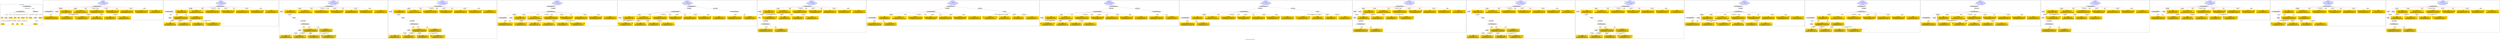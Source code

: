 digraph n0 {
fontcolor="blue"
remincross="true"
label="s15-s-detroit-institute-of-art.json"
subgraph cluster_0 {
label="1-correct model"
n2[style="filled",color="white",fillcolor="lightgray",label="CulturalHeritageObject1"];
n3[shape="plaintext",style="filled",fillcolor="gold",label="date"];
n4[style="filled",color="white",fillcolor="lightgray",label="Person1"];
n5[shape="plaintext",style="filled",fillcolor="gold",label="dimensions"];
n6[shape="plaintext",style="filled",fillcolor="gold",label="medium"];
n7[shape="plaintext",style="filled",fillcolor="gold",label="credit"];
n8[shape="plaintext",style="filled",fillcolor="gold",label="provenance"];
n9[shape="plaintext",style="filled",fillcolor="gold",label="title"];
n10[shape="plaintext",style="filled",fillcolor="gold",label="accession"];
n11[style="filled",color="white",fillcolor="lightgray",label="Concept1"];
n12[shape="plaintext",style="filled",fillcolor="gold",label="nationality"];
n13[shape="plaintext",style="filled",fillcolor="gold",label="birth"];
n14[shape="plaintext",style="filled",fillcolor="gold",label="death"];
n15[shape="plaintext",style="filled",fillcolor="gold",label="name"];
n16[style="filled",color="white",fillcolor="lightgray",label="EuropeanaAggregation1"];
n17[style="filled",color="white",fillcolor="lightgray",label="WebResource1"];
n18[shape="plaintext",style="filled",fillcolor="gold",label="imageURL"];
n19[shape="plaintext",style="filled",fillcolor="gold",label="classification"];
}
subgraph cluster_1 {
label="candidate 0\nlink coherence:1.0\nnode coherence:1.0\nconfidence:0.4809074118646904\nmapping score:0.621840932160025\ncost:14.99975\n-precision:0.73-recall:0.65"
n21[style="filled",color="white",fillcolor="lightgray",label="CulturalHeritageObject1"];
n22[style="filled",color="white",fillcolor="lightgray",label="CulturalHeritageObject2"];
n23[style="filled",color="white",fillcolor="lightgray",label="Person1"];
n24[shape="plaintext",style="filled",fillcolor="gold",label="date\n[Person,dateOfBirth,0.384]\n[CulturalHeritageObject,created,0.326]\n[Person,dateOfDeath,0.254]\n[CulturalHeritageObject,title,0.036]"];
n25[shape="plaintext",style="filled",fillcolor="gold",label="imageURL\n[WebResource,classLink,0.702]\n[Document,classLink,0.287]\n[CulturalHeritageObject,accessionNumber,0.01]\n[CulturalHeritageObject,description,0.002]"];
n26[shape="plaintext",style="filled",fillcolor="gold",label="accession\n[CulturalHeritageObject,extent,0.787]\n[CulturalHeritageObject,accessionNumber,0.163]\n[CulturalHeritageObject,provenance,0.038]\n[CulturalHeritageObject,description,0.012]"];
n27[shape="plaintext",style="filled",fillcolor="gold",label="nationality\n[Person,countryAssociatedWithThePerson,0.799]\n[Concept,prefLabel,0.088]\n[CulturalHeritageObject,provenance,0.067]\n[CulturalHeritageObject,title,0.046]"];
n28[shape="plaintext",style="filled",fillcolor="gold",label="dimensions\n[CulturalHeritageObject,extent,0.702]\n[CulturalHeritageObject,accessionNumber,0.129]\n[CulturalHeritageObject,description,0.086]\n[CulturalHeritageObject,medium,0.084]"];
n29[shape="plaintext",style="filled",fillcolor="gold",label="death\n[Person,dateOfBirth,0.389]\n[Person,dateOfDeath,0.317]\n[CulturalHeritageObject,created,0.262]\n[Person,biographicalInformation,0.032]"];
n30[shape="plaintext",style="filled",fillcolor="gold",label="birth\n[Person,dateOfBirth,0.478]\n[CulturalHeritageObject,created,0.262]\n[Person,dateOfDeath,0.207]\n[Person,biographicalInformation,0.054]"];
n31[shape="plaintext",style="filled",fillcolor="gold",label="credit\n[CulturalHeritageObject,provenance,0.685]\n[CulturalHeritageObject,description,0.118]\n[CulturalHeritageObject,title,0.113]\n[Person,nameOfThePerson,0.083]"];
n32[shape="plaintext",style="filled",fillcolor="gold",label="classification\n[Person,biographicalInformation,0.425]\n[Concept,prefLabel,0.323]\n[CulturalHeritageObject,description,0.176]\n[CulturalHeritageObject,title,0.076]"];
n33[shape="plaintext",style="filled",fillcolor="gold",label="title\n[CulturalHeritageObject,title,0.377]\n[CulturalHeritageObject,description,0.308]\n[Person,biographicalInformation,0.178]\n[CulturalHeritageObject,provenance,0.137]"];
n34[shape="plaintext",style="filled",fillcolor="gold",label="provenance\n[CulturalHeritageObject,provenance,0.358]\n[CulturalHeritageObject,description,0.219]\n[CulturalHeritageObject,title,0.215]\n[Person,biographicalInformation,0.208]"];
n35[shape="plaintext",style="filled",fillcolor="gold",label="medium\n[CulturalHeritageObject,medium,0.825]\n[Concept,prefLabel,0.064]\n[CulturalHeritageObject,description,0.058]\n[Person,biographicalInformation,0.053]"];
n36[shape="plaintext",style="filled",fillcolor="gold",label="name\n[Person,nameOfThePerson,0.511]\n[Document,classLink,0.22]\n[CulturalHeritageObject,provenance,0.158]\n[CulturalHeritageObject,title,0.111]"];
}
subgraph cluster_2 {
label="candidate 1\nlink coherence:1.0\nnode coherence:1.0\nconfidence:0.4809074118646904\nmapping score:0.621840932160025\ncost:14.99997\n-precision:0.67-recall:0.59"
n38[style="filled",color="white",fillcolor="lightgray",label="CulturalHeritageObject1"];
n39[style="filled",color="white",fillcolor="lightgray",label="CulturalHeritageObject2"];
n40[style="filled",color="white",fillcolor="lightgray",label="Person2"];
n41[shape="plaintext",style="filled",fillcolor="gold",label="death\n[Person,dateOfBirth,0.389]\n[Person,dateOfDeath,0.317]\n[CulturalHeritageObject,created,0.262]\n[Person,biographicalInformation,0.032]"];
n42[shape="plaintext",style="filled",fillcolor="gold",label="date\n[Person,dateOfBirth,0.384]\n[CulturalHeritageObject,created,0.326]\n[Person,dateOfDeath,0.254]\n[CulturalHeritageObject,title,0.036]"];
n43[shape="plaintext",style="filled",fillcolor="gold",label="name\n[Person,nameOfThePerson,0.511]\n[Document,classLink,0.22]\n[CulturalHeritageObject,provenance,0.158]\n[CulturalHeritageObject,title,0.111]"];
n44[shape="plaintext",style="filled",fillcolor="gold",label="imageURL\n[WebResource,classLink,0.702]\n[Document,classLink,0.287]\n[CulturalHeritageObject,accessionNumber,0.01]\n[CulturalHeritageObject,description,0.002]"];
n45[shape="plaintext",style="filled",fillcolor="gold",label="accession\n[CulturalHeritageObject,extent,0.787]\n[CulturalHeritageObject,accessionNumber,0.163]\n[CulturalHeritageObject,provenance,0.038]\n[CulturalHeritageObject,description,0.012]"];
n46[shape="plaintext",style="filled",fillcolor="gold",label="dimensions\n[CulturalHeritageObject,extent,0.702]\n[CulturalHeritageObject,accessionNumber,0.129]\n[CulturalHeritageObject,description,0.086]\n[CulturalHeritageObject,medium,0.084]"];
n47[shape="plaintext",style="filled",fillcolor="gold",label="birth\n[Person,dateOfBirth,0.478]\n[CulturalHeritageObject,created,0.262]\n[Person,dateOfDeath,0.207]\n[Person,biographicalInformation,0.054]"];
n48[shape="plaintext",style="filled",fillcolor="gold",label="nationality\n[Person,countryAssociatedWithThePerson,0.799]\n[Concept,prefLabel,0.088]\n[CulturalHeritageObject,provenance,0.067]\n[CulturalHeritageObject,title,0.046]"];
n49[shape="plaintext",style="filled",fillcolor="gold",label="credit\n[CulturalHeritageObject,provenance,0.685]\n[CulturalHeritageObject,description,0.118]\n[CulturalHeritageObject,title,0.113]\n[Person,nameOfThePerson,0.083]"];
n50[shape="plaintext",style="filled",fillcolor="gold",label="classification\n[Person,biographicalInformation,0.425]\n[Concept,prefLabel,0.323]\n[CulturalHeritageObject,description,0.176]\n[CulturalHeritageObject,title,0.076]"];
n51[shape="plaintext",style="filled",fillcolor="gold",label="title\n[CulturalHeritageObject,title,0.377]\n[CulturalHeritageObject,description,0.308]\n[Person,biographicalInformation,0.178]\n[CulturalHeritageObject,provenance,0.137]"];
n52[shape="plaintext",style="filled",fillcolor="gold",label="provenance\n[CulturalHeritageObject,provenance,0.358]\n[CulturalHeritageObject,description,0.219]\n[CulturalHeritageObject,title,0.215]\n[Person,biographicalInformation,0.208]"];
n53[shape="plaintext",style="filled",fillcolor="gold",label="medium\n[CulturalHeritageObject,medium,0.825]\n[Concept,prefLabel,0.064]\n[CulturalHeritageObject,description,0.058]\n[Person,biographicalInformation,0.053]"];
}
subgraph cluster_3 {
label="candidate 10\nlink coherence:0.8823529411764706\nnode coherence:1.0\nconfidence:0.4809074118646904\nmapping score:0.621840932160025\ncost:116.009782\n-precision:0.59-recall:0.59"
n55[style="filled",color="white",fillcolor="lightgray",label="CulturalHeritageObject1"];
n56[style="filled",color="white",fillcolor="lightgray",label="Person1"];
n57[style="filled",color="white",fillcolor="lightgray",label="CulturalHeritageObject2"];
n58[style="filled",color="white",fillcolor="lightgray",label="Person2"];
n59[style="filled",color="white",fillcolor="lightgray",label="Place2"];
n60[shape="plaintext",style="filled",fillcolor="gold",label="death\n[Person,dateOfBirth,0.389]\n[Person,dateOfDeath,0.317]\n[CulturalHeritageObject,created,0.262]\n[Person,biographicalInformation,0.032]"];
n61[shape="plaintext",style="filled",fillcolor="gold",label="date\n[Person,dateOfBirth,0.384]\n[CulturalHeritageObject,created,0.326]\n[Person,dateOfDeath,0.254]\n[CulturalHeritageObject,title,0.036]"];
n62[shape="plaintext",style="filled",fillcolor="gold",label="name\n[Person,nameOfThePerson,0.511]\n[Document,classLink,0.22]\n[CulturalHeritageObject,provenance,0.158]\n[CulturalHeritageObject,title,0.111]"];
n63[shape="plaintext",style="filled",fillcolor="gold",label="imageURL\n[WebResource,classLink,0.702]\n[Document,classLink,0.287]\n[CulturalHeritageObject,accessionNumber,0.01]\n[CulturalHeritageObject,description,0.002]"];
n64[shape="plaintext",style="filled",fillcolor="gold",label="accession\n[CulturalHeritageObject,extent,0.787]\n[CulturalHeritageObject,accessionNumber,0.163]\n[CulturalHeritageObject,provenance,0.038]\n[CulturalHeritageObject,description,0.012]"];
n65[shape="plaintext",style="filled",fillcolor="gold",label="dimensions\n[CulturalHeritageObject,extent,0.702]\n[CulturalHeritageObject,accessionNumber,0.129]\n[CulturalHeritageObject,description,0.086]\n[CulturalHeritageObject,medium,0.084]"];
n66[shape="plaintext",style="filled",fillcolor="gold",label="birth\n[Person,dateOfBirth,0.478]\n[CulturalHeritageObject,created,0.262]\n[Person,dateOfDeath,0.207]\n[Person,biographicalInformation,0.054]"];
n67[shape="plaintext",style="filled",fillcolor="gold",label="nationality\n[Person,countryAssociatedWithThePerson,0.799]\n[Concept,prefLabel,0.088]\n[CulturalHeritageObject,provenance,0.067]\n[CulturalHeritageObject,title,0.046]"];
n68[shape="plaintext",style="filled",fillcolor="gold",label="credit\n[CulturalHeritageObject,provenance,0.685]\n[CulturalHeritageObject,description,0.118]\n[CulturalHeritageObject,title,0.113]\n[Person,nameOfThePerson,0.083]"];
n69[shape="plaintext",style="filled",fillcolor="gold",label="classification\n[Person,biographicalInformation,0.425]\n[Concept,prefLabel,0.323]\n[CulturalHeritageObject,description,0.176]\n[CulturalHeritageObject,title,0.076]"];
n70[shape="plaintext",style="filled",fillcolor="gold",label="title\n[CulturalHeritageObject,title,0.377]\n[CulturalHeritageObject,description,0.308]\n[Person,biographicalInformation,0.178]\n[CulturalHeritageObject,provenance,0.137]"];
n71[shape="plaintext",style="filled",fillcolor="gold",label="provenance\n[CulturalHeritageObject,provenance,0.358]\n[CulturalHeritageObject,description,0.219]\n[CulturalHeritageObject,title,0.215]\n[Person,biographicalInformation,0.208]"];
n72[shape="plaintext",style="filled",fillcolor="gold",label="medium\n[CulturalHeritageObject,medium,0.825]\n[Concept,prefLabel,0.064]\n[CulturalHeritageObject,description,0.058]\n[Person,biographicalInformation,0.053]"];
}
subgraph cluster_4 {
label="candidate 11\nlink coherence:0.8823529411764706\nnode coherence:1.0\nconfidence:0.4809074118646904\nmapping score:0.621840932160025\ncost:215.009782\n-precision:0.59-recall:0.59"
n74[style="filled",color="white",fillcolor="lightgray",label="CulturalHeritageObject1"];
n75[style="filled",color="white",fillcolor="lightgray",label="Person1"];
n76[style="filled",color="white",fillcolor="lightgray",label="Place2"];
n77[style="filled",color="white",fillcolor="lightgray",label="CulturalHeritageObject2"];
n78[style="filled",color="white",fillcolor="lightgray",label="Person2"];
n79[shape="plaintext",style="filled",fillcolor="gold",label="death\n[Person,dateOfBirth,0.389]\n[Person,dateOfDeath,0.317]\n[CulturalHeritageObject,created,0.262]\n[Person,biographicalInformation,0.032]"];
n80[shape="plaintext",style="filled",fillcolor="gold",label="date\n[Person,dateOfBirth,0.384]\n[CulturalHeritageObject,created,0.326]\n[Person,dateOfDeath,0.254]\n[CulturalHeritageObject,title,0.036]"];
n81[shape="plaintext",style="filled",fillcolor="gold",label="name\n[Person,nameOfThePerson,0.511]\n[Document,classLink,0.22]\n[CulturalHeritageObject,provenance,0.158]\n[CulturalHeritageObject,title,0.111]"];
n82[shape="plaintext",style="filled",fillcolor="gold",label="imageURL\n[WebResource,classLink,0.702]\n[Document,classLink,0.287]\n[CulturalHeritageObject,accessionNumber,0.01]\n[CulturalHeritageObject,description,0.002]"];
n83[shape="plaintext",style="filled",fillcolor="gold",label="accession\n[CulturalHeritageObject,extent,0.787]\n[CulturalHeritageObject,accessionNumber,0.163]\n[CulturalHeritageObject,provenance,0.038]\n[CulturalHeritageObject,description,0.012]"];
n84[shape="plaintext",style="filled",fillcolor="gold",label="dimensions\n[CulturalHeritageObject,extent,0.702]\n[CulturalHeritageObject,accessionNumber,0.129]\n[CulturalHeritageObject,description,0.086]\n[CulturalHeritageObject,medium,0.084]"];
n85[shape="plaintext",style="filled",fillcolor="gold",label="birth\n[Person,dateOfBirth,0.478]\n[CulturalHeritageObject,created,0.262]\n[Person,dateOfDeath,0.207]\n[Person,biographicalInformation,0.054]"];
n86[shape="plaintext",style="filled",fillcolor="gold",label="nationality\n[Person,countryAssociatedWithThePerson,0.799]\n[Concept,prefLabel,0.088]\n[CulturalHeritageObject,provenance,0.067]\n[CulturalHeritageObject,title,0.046]"];
n87[shape="plaintext",style="filled",fillcolor="gold",label="credit\n[CulturalHeritageObject,provenance,0.685]\n[CulturalHeritageObject,description,0.118]\n[CulturalHeritageObject,title,0.113]\n[Person,nameOfThePerson,0.083]"];
n88[shape="plaintext",style="filled",fillcolor="gold",label="classification\n[Person,biographicalInformation,0.425]\n[Concept,prefLabel,0.323]\n[CulturalHeritageObject,description,0.176]\n[CulturalHeritageObject,title,0.076]"];
n89[shape="plaintext",style="filled",fillcolor="gold",label="title\n[CulturalHeritageObject,title,0.377]\n[CulturalHeritageObject,description,0.308]\n[Person,biographicalInformation,0.178]\n[CulturalHeritageObject,provenance,0.137]"];
n90[shape="plaintext",style="filled",fillcolor="gold",label="provenance\n[CulturalHeritageObject,provenance,0.358]\n[CulturalHeritageObject,description,0.219]\n[CulturalHeritageObject,title,0.215]\n[Person,biographicalInformation,0.208]"];
n91[shape="plaintext",style="filled",fillcolor="gold",label="medium\n[CulturalHeritageObject,medium,0.825]\n[Concept,prefLabel,0.064]\n[CulturalHeritageObject,description,0.058]\n[Person,biographicalInformation,0.053]"];
}
subgraph cluster_5 {
label="candidate 12\nlink coherence:0.875\nnode coherence:1.0\nconfidence:0.4809074118646904\nmapping score:0.621840932160025\ncost:15.99978\n-precision:0.69-recall:0.65"
n93[style="filled",color="white",fillcolor="lightgray",label="CulturalHeritageObject1"];
n94[style="filled",color="white",fillcolor="lightgray",label="CulturalHeritageObject2"];
n95[style="filled",color="white",fillcolor="lightgray",label="Person2"];
n96[style="filled",color="white",fillcolor="lightgray",label="EuropeanaAggregation1"];
n97[shape="plaintext",style="filled",fillcolor="gold",label="death\n[Person,dateOfBirth,0.389]\n[Person,dateOfDeath,0.317]\n[CulturalHeritageObject,created,0.262]\n[Person,biographicalInformation,0.032]"];
n98[shape="plaintext",style="filled",fillcolor="gold",label="date\n[Person,dateOfBirth,0.384]\n[CulturalHeritageObject,created,0.326]\n[Person,dateOfDeath,0.254]\n[CulturalHeritageObject,title,0.036]"];
n99[shape="plaintext",style="filled",fillcolor="gold",label="name\n[Person,nameOfThePerson,0.511]\n[Document,classLink,0.22]\n[CulturalHeritageObject,provenance,0.158]\n[CulturalHeritageObject,title,0.111]"];
n100[shape="plaintext",style="filled",fillcolor="gold",label="imageURL\n[WebResource,classLink,0.702]\n[Document,classLink,0.287]\n[CulturalHeritageObject,accessionNumber,0.01]\n[CulturalHeritageObject,description,0.002]"];
n101[shape="plaintext",style="filled",fillcolor="gold",label="accession\n[CulturalHeritageObject,extent,0.787]\n[CulturalHeritageObject,accessionNumber,0.163]\n[CulturalHeritageObject,provenance,0.038]\n[CulturalHeritageObject,description,0.012]"];
n102[shape="plaintext",style="filled",fillcolor="gold",label="dimensions\n[CulturalHeritageObject,extent,0.702]\n[CulturalHeritageObject,accessionNumber,0.129]\n[CulturalHeritageObject,description,0.086]\n[CulturalHeritageObject,medium,0.084]"];
n103[shape="plaintext",style="filled",fillcolor="gold",label="birth\n[Person,dateOfBirth,0.478]\n[CulturalHeritageObject,created,0.262]\n[Person,dateOfDeath,0.207]\n[Person,biographicalInformation,0.054]"];
n104[shape="plaintext",style="filled",fillcolor="gold",label="nationality\n[Person,countryAssociatedWithThePerson,0.799]\n[Concept,prefLabel,0.088]\n[CulturalHeritageObject,provenance,0.067]\n[CulturalHeritageObject,title,0.046]"];
n105[shape="plaintext",style="filled",fillcolor="gold",label="credit\n[CulturalHeritageObject,provenance,0.685]\n[CulturalHeritageObject,description,0.118]\n[CulturalHeritageObject,title,0.113]\n[Person,nameOfThePerson,0.083]"];
n106[shape="plaintext",style="filled",fillcolor="gold",label="classification\n[Person,biographicalInformation,0.425]\n[Concept,prefLabel,0.323]\n[CulturalHeritageObject,description,0.176]\n[CulturalHeritageObject,title,0.076]"];
n107[shape="plaintext",style="filled",fillcolor="gold",label="title\n[CulturalHeritageObject,title,0.377]\n[CulturalHeritageObject,description,0.308]\n[Person,biographicalInformation,0.178]\n[CulturalHeritageObject,provenance,0.137]"];
n108[shape="plaintext",style="filled",fillcolor="gold",label="provenance\n[CulturalHeritageObject,provenance,0.358]\n[CulturalHeritageObject,description,0.219]\n[CulturalHeritageObject,title,0.215]\n[Person,biographicalInformation,0.208]"];
n109[shape="plaintext",style="filled",fillcolor="gold",label="medium\n[CulturalHeritageObject,medium,0.825]\n[Concept,prefLabel,0.064]\n[CulturalHeritageObject,description,0.058]\n[Person,biographicalInformation,0.053]"];
}
subgraph cluster_6 {
label="candidate 13\nlink coherence:0.875\nnode coherence:1.0\nconfidence:0.4809074118646904\nmapping score:0.621840932160025\ncost:115.009602\n-precision:0.75-recall:0.71"
n111[style="filled",color="white",fillcolor="lightgray",label="CulturalHeritageObject1"];
n112[style="filled",color="white",fillcolor="lightgray",label="Person1"];
n113[style="filled",color="white",fillcolor="lightgray",label="EuropeanaAggregation1"];
n114[style="filled",color="white",fillcolor="lightgray",label="CulturalHeritageObject2"];
n115[shape="plaintext",style="filled",fillcolor="gold",label="date\n[Person,dateOfBirth,0.384]\n[CulturalHeritageObject,created,0.326]\n[Person,dateOfDeath,0.254]\n[CulturalHeritageObject,title,0.036]"];
n116[shape="plaintext",style="filled",fillcolor="gold",label="imageURL\n[WebResource,classLink,0.702]\n[Document,classLink,0.287]\n[CulturalHeritageObject,accessionNumber,0.01]\n[CulturalHeritageObject,description,0.002]"];
n117[shape="plaintext",style="filled",fillcolor="gold",label="accession\n[CulturalHeritageObject,extent,0.787]\n[CulturalHeritageObject,accessionNumber,0.163]\n[CulturalHeritageObject,provenance,0.038]\n[CulturalHeritageObject,description,0.012]"];
n118[shape="plaintext",style="filled",fillcolor="gold",label="nationality\n[Person,countryAssociatedWithThePerson,0.799]\n[Concept,prefLabel,0.088]\n[CulturalHeritageObject,provenance,0.067]\n[CulturalHeritageObject,title,0.046]"];
n119[shape="plaintext",style="filled",fillcolor="gold",label="dimensions\n[CulturalHeritageObject,extent,0.702]\n[CulturalHeritageObject,accessionNumber,0.129]\n[CulturalHeritageObject,description,0.086]\n[CulturalHeritageObject,medium,0.084]"];
n120[shape="plaintext",style="filled",fillcolor="gold",label="death\n[Person,dateOfBirth,0.389]\n[Person,dateOfDeath,0.317]\n[CulturalHeritageObject,created,0.262]\n[Person,biographicalInformation,0.032]"];
n121[shape="plaintext",style="filled",fillcolor="gold",label="birth\n[Person,dateOfBirth,0.478]\n[CulturalHeritageObject,created,0.262]\n[Person,dateOfDeath,0.207]\n[Person,biographicalInformation,0.054]"];
n122[shape="plaintext",style="filled",fillcolor="gold",label="credit\n[CulturalHeritageObject,provenance,0.685]\n[CulturalHeritageObject,description,0.118]\n[CulturalHeritageObject,title,0.113]\n[Person,nameOfThePerson,0.083]"];
n123[shape="plaintext",style="filled",fillcolor="gold",label="classification\n[Person,biographicalInformation,0.425]\n[Concept,prefLabel,0.323]\n[CulturalHeritageObject,description,0.176]\n[CulturalHeritageObject,title,0.076]"];
n124[shape="plaintext",style="filled",fillcolor="gold",label="title\n[CulturalHeritageObject,title,0.377]\n[CulturalHeritageObject,description,0.308]\n[Person,biographicalInformation,0.178]\n[CulturalHeritageObject,provenance,0.137]"];
n125[shape="plaintext",style="filled",fillcolor="gold",label="provenance\n[CulturalHeritageObject,provenance,0.358]\n[CulturalHeritageObject,description,0.219]\n[CulturalHeritageObject,title,0.215]\n[Person,biographicalInformation,0.208]"];
n126[shape="plaintext",style="filled",fillcolor="gold",label="medium\n[CulturalHeritageObject,medium,0.825]\n[Concept,prefLabel,0.064]\n[CulturalHeritageObject,description,0.058]\n[Person,biographicalInformation,0.053]"];
n127[shape="plaintext",style="filled",fillcolor="gold",label="name\n[Person,nameOfThePerson,0.511]\n[Document,classLink,0.22]\n[CulturalHeritageObject,provenance,0.158]\n[CulturalHeritageObject,title,0.111]"];
}
subgraph cluster_7 {
label="candidate 14\nlink coherence:0.875\nnode coherence:1.0\nconfidence:0.4809074118646904\nmapping score:0.621840932160025\ncost:115.009782\n-precision:0.69-recall:0.65"
n129[style="filled",color="white",fillcolor="lightgray",label="CulturalHeritageObject1"];
n130[style="filled",color="white",fillcolor="lightgray",label="Person1"];
n131[style="filled",color="white",fillcolor="lightgray",label="Place2"];
n132[style="filled",color="white",fillcolor="lightgray",label="CulturalHeritageObject2"];
n133[shape="plaintext",style="filled",fillcolor="gold",label="date\n[Person,dateOfBirth,0.384]\n[CulturalHeritageObject,created,0.326]\n[Person,dateOfDeath,0.254]\n[CulturalHeritageObject,title,0.036]"];
n134[shape="plaintext",style="filled",fillcolor="gold",label="imageURL\n[WebResource,classLink,0.702]\n[Document,classLink,0.287]\n[CulturalHeritageObject,accessionNumber,0.01]\n[CulturalHeritageObject,description,0.002]"];
n135[shape="plaintext",style="filled",fillcolor="gold",label="accession\n[CulturalHeritageObject,extent,0.787]\n[CulturalHeritageObject,accessionNumber,0.163]\n[CulturalHeritageObject,provenance,0.038]\n[CulturalHeritageObject,description,0.012]"];
n136[shape="plaintext",style="filled",fillcolor="gold",label="nationality\n[Person,countryAssociatedWithThePerson,0.799]\n[Concept,prefLabel,0.088]\n[CulturalHeritageObject,provenance,0.067]\n[CulturalHeritageObject,title,0.046]"];
n137[shape="plaintext",style="filled",fillcolor="gold",label="dimensions\n[CulturalHeritageObject,extent,0.702]\n[CulturalHeritageObject,accessionNumber,0.129]\n[CulturalHeritageObject,description,0.086]\n[CulturalHeritageObject,medium,0.084]"];
n138[shape="plaintext",style="filled",fillcolor="gold",label="death\n[Person,dateOfBirth,0.389]\n[Person,dateOfDeath,0.317]\n[CulturalHeritageObject,created,0.262]\n[Person,biographicalInformation,0.032]"];
n139[shape="plaintext",style="filled",fillcolor="gold",label="birth\n[Person,dateOfBirth,0.478]\n[CulturalHeritageObject,created,0.262]\n[Person,dateOfDeath,0.207]\n[Person,biographicalInformation,0.054]"];
n140[shape="plaintext",style="filled",fillcolor="gold",label="credit\n[CulturalHeritageObject,provenance,0.685]\n[CulturalHeritageObject,description,0.118]\n[CulturalHeritageObject,title,0.113]\n[Person,nameOfThePerson,0.083]"];
n141[shape="plaintext",style="filled",fillcolor="gold",label="classification\n[Person,biographicalInformation,0.425]\n[Concept,prefLabel,0.323]\n[CulturalHeritageObject,description,0.176]\n[CulturalHeritageObject,title,0.076]"];
n142[shape="plaintext",style="filled",fillcolor="gold",label="title\n[CulturalHeritageObject,title,0.377]\n[CulturalHeritageObject,description,0.308]\n[Person,biographicalInformation,0.178]\n[CulturalHeritageObject,provenance,0.137]"];
n143[shape="plaintext",style="filled",fillcolor="gold",label="provenance\n[CulturalHeritageObject,provenance,0.358]\n[CulturalHeritageObject,description,0.219]\n[CulturalHeritageObject,title,0.215]\n[Person,biographicalInformation,0.208]"];
n144[shape="plaintext",style="filled",fillcolor="gold",label="medium\n[CulturalHeritageObject,medium,0.825]\n[Concept,prefLabel,0.064]\n[CulturalHeritageObject,description,0.058]\n[Person,biographicalInformation,0.053]"];
n145[shape="plaintext",style="filled",fillcolor="gold",label="name\n[Person,nameOfThePerson,0.511]\n[Document,classLink,0.22]\n[CulturalHeritageObject,provenance,0.158]\n[CulturalHeritageObject,title,0.111]"];
}
subgraph cluster_8 {
label="candidate 15\nlink coherence:0.875\nnode coherence:1.0\nconfidence:0.4809074118646904\nmapping score:0.621840932160025\ncost:115.009792\n-precision:0.69-recall:0.65"
n147[style="filled",color="white",fillcolor="lightgray",label="CulturalHeritageObject1"];
n148[style="filled",color="white",fillcolor="lightgray",label="CulturalHeritageObject2"];
n149[style="filled",color="white",fillcolor="lightgray",label="EuropeanaAggregation1"];
n150[style="filled",color="white",fillcolor="lightgray",label="Person1"];
n151[shape="plaintext",style="filled",fillcolor="gold",label="date\n[Person,dateOfBirth,0.384]\n[CulturalHeritageObject,created,0.326]\n[Person,dateOfDeath,0.254]\n[CulturalHeritageObject,title,0.036]"];
n152[shape="plaintext",style="filled",fillcolor="gold",label="imageURL\n[WebResource,classLink,0.702]\n[Document,classLink,0.287]\n[CulturalHeritageObject,accessionNumber,0.01]\n[CulturalHeritageObject,description,0.002]"];
n153[shape="plaintext",style="filled",fillcolor="gold",label="accession\n[CulturalHeritageObject,extent,0.787]\n[CulturalHeritageObject,accessionNumber,0.163]\n[CulturalHeritageObject,provenance,0.038]\n[CulturalHeritageObject,description,0.012]"];
n154[shape="plaintext",style="filled",fillcolor="gold",label="nationality\n[Person,countryAssociatedWithThePerson,0.799]\n[Concept,prefLabel,0.088]\n[CulturalHeritageObject,provenance,0.067]\n[CulturalHeritageObject,title,0.046]"];
n155[shape="plaintext",style="filled",fillcolor="gold",label="dimensions\n[CulturalHeritageObject,extent,0.702]\n[CulturalHeritageObject,accessionNumber,0.129]\n[CulturalHeritageObject,description,0.086]\n[CulturalHeritageObject,medium,0.084]"];
n156[shape="plaintext",style="filled",fillcolor="gold",label="death\n[Person,dateOfBirth,0.389]\n[Person,dateOfDeath,0.317]\n[CulturalHeritageObject,created,0.262]\n[Person,biographicalInformation,0.032]"];
n157[shape="plaintext",style="filled",fillcolor="gold",label="birth\n[Person,dateOfBirth,0.478]\n[CulturalHeritageObject,created,0.262]\n[Person,dateOfDeath,0.207]\n[Person,biographicalInformation,0.054]"];
n158[shape="plaintext",style="filled",fillcolor="gold",label="credit\n[CulturalHeritageObject,provenance,0.685]\n[CulturalHeritageObject,description,0.118]\n[CulturalHeritageObject,title,0.113]\n[Person,nameOfThePerson,0.083]"];
n159[shape="plaintext",style="filled",fillcolor="gold",label="classification\n[Person,biographicalInformation,0.425]\n[Concept,prefLabel,0.323]\n[CulturalHeritageObject,description,0.176]\n[CulturalHeritageObject,title,0.076]"];
n160[shape="plaintext",style="filled",fillcolor="gold",label="title\n[CulturalHeritageObject,title,0.377]\n[CulturalHeritageObject,description,0.308]\n[Person,biographicalInformation,0.178]\n[CulturalHeritageObject,provenance,0.137]"];
n161[shape="plaintext",style="filled",fillcolor="gold",label="provenance\n[CulturalHeritageObject,provenance,0.358]\n[CulturalHeritageObject,description,0.219]\n[CulturalHeritageObject,title,0.215]\n[Person,biographicalInformation,0.208]"];
n162[shape="plaintext",style="filled",fillcolor="gold",label="medium\n[CulturalHeritageObject,medium,0.825]\n[Concept,prefLabel,0.064]\n[CulturalHeritageObject,description,0.058]\n[Person,biographicalInformation,0.053]"];
n163[shape="plaintext",style="filled",fillcolor="gold",label="name\n[Person,nameOfThePerson,0.511]\n[Document,classLink,0.22]\n[CulturalHeritageObject,provenance,0.158]\n[CulturalHeritageObject,title,0.111]"];
}
subgraph cluster_9 {
label="candidate 16\nlink coherence:0.875\nnode coherence:1.0\nconfidence:0.4809074118646904\nmapping score:0.621840932160025\ncost:214.019784\n-precision:0.69-recall:0.65"
n165[style="filled",color="white",fillcolor="lightgray",label="CulturalHeritageObject1"];
n166[style="filled",color="white",fillcolor="lightgray",label="Person1"];
n167[style="filled",color="white",fillcolor="lightgray",label="EuropeanaAggregation1"];
n168[style="filled",color="white",fillcolor="lightgray",label="CulturalHeritageObject2"];
n169[shape="plaintext",style="filled",fillcolor="gold",label="date\n[Person,dateOfBirth,0.384]\n[CulturalHeritageObject,created,0.326]\n[Person,dateOfDeath,0.254]\n[CulturalHeritageObject,title,0.036]"];
n170[shape="plaintext",style="filled",fillcolor="gold",label="imageURL\n[WebResource,classLink,0.702]\n[Document,classLink,0.287]\n[CulturalHeritageObject,accessionNumber,0.01]\n[CulturalHeritageObject,description,0.002]"];
n171[shape="plaintext",style="filled",fillcolor="gold",label="accession\n[CulturalHeritageObject,extent,0.787]\n[CulturalHeritageObject,accessionNumber,0.163]\n[CulturalHeritageObject,provenance,0.038]\n[CulturalHeritageObject,description,0.012]"];
n172[shape="plaintext",style="filled",fillcolor="gold",label="nationality\n[Person,countryAssociatedWithThePerson,0.799]\n[Concept,prefLabel,0.088]\n[CulturalHeritageObject,provenance,0.067]\n[CulturalHeritageObject,title,0.046]"];
n173[shape="plaintext",style="filled",fillcolor="gold",label="dimensions\n[CulturalHeritageObject,extent,0.702]\n[CulturalHeritageObject,accessionNumber,0.129]\n[CulturalHeritageObject,description,0.086]\n[CulturalHeritageObject,medium,0.084]"];
n174[shape="plaintext",style="filled",fillcolor="gold",label="death\n[Person,dateOfBirth,0.389]\n[Person,dateOfDeath,0.317]\n[CulturalHeritageObject,created,0.262]\n[Person,biographicalInformation,0.032]"];
n175[shape="plaintext",style="filled",fillcolor="gold",label="birth\n[Person,dateOfBirth,0.478]\n[CulturalHeritageObject,created,0.262]\n[Person,dateOfDeath,0.207]\n[Person,biographicalInformation,0.054]"];
n176[shape="plaintext",style="filled",fillcolor="gold",label="credit\n[CulturalHeritageObject,provenance,0.685]\n[CulturalHeritageObject,description,0.118]\n[CulturalHeritageObject,title,0.113]\n[Person,nameOfThePerson,0.083]"];
n177[shape="plaintext",style="filled",fillcolor="gold",label="classification\n[Person,biographicalInformation,0.425]\n[Concept,prefLabel,0.323]\n[CulturalHeritageObject,description,0.176]\n[CulturalHeritageObject,title,0.076]"];
n178[shape="plaintext",style="filled",fillcolor="gold",label="title\n[CulturalHeritageObject,title,0.377]\n[CulturalHeritageObject,description,0.308]\n[Person,biographicalInformation,0.178]\n[CulturalHeritageObject,provenance,0.137]"];
n179[shape="plaintext",style="filled",fillcolor="gold",label="provenance\n[CulturalHeritageObject,provenance,0.358]\n[CulturalHeritageObject,description,0.219]\n[CulturalHeritageObject,title,0.215]\n[Person,biographicalInformation,0.208]"];
n180[shape="plaintext",style="filled",fillcolor="gold",label="medium\n[CulturalHeritageObject,medium,0.825]\n[Concept,prefLabel,0.064]\n[CulturalHeritageObject,description,0.058]\n[Person,biographicalInformation,0.053]"];
n181[shape="plaintext",style="filled",fillcolor="gold",label="name\n[Person,nameOfThePerson,0.511]\n[Document,classLink,0.22]\n[CulturalHeritageObject,provenance,0.158]\n[CulturalHeritageObject,title,0.111]"];
}
subgraph cluster_10 {
label="candidate 17\nlink coherence:0.875\nnode coherence:1.0\nconfidence:0.4809074118646904\nmapping score:0.621840932160025\ncost:214.019974\n-precision:0.62-recall:0.59"
n183[style="filled",color="white",fillcolor="lightgray",label="CulturalHeritageObject1"];
n184[style="filled",color="white",fillcolor="lightgray",label="CulturalHeritageObject2"];
n185[style="filled",color="white",fillcolor="lightgray",label="EuropeanaAggregation1"];
n186[style="filled",color="white",fillcolor="lightgray",label="Person1"];
n187[shape="plaintext",style="filled",fillcolor="gold",label="date\n[Person,dateOfBirth,0.384]\n[CulturalHeritageObject,created,0.326]\n[Person,dateOfDeath,0.254]\n[CulturalHeritageObject,title,0.036]"];
n188[shape="plaintext",style="filled",fillcolor="gold",label="imageURL\n[WebResource,classLink,0.702]\n[Document,classLink,0.287]\n[CulturalHeritageObject,accessionNumber,0.01]\n[CulturalHeritageObject,description,0.002]"];
n189[shape="plaintext",style="filled",fillcolor="gold",label="accession\n[CulturalHeritageObject,extent,0.787]\n[CulturalHeritageObject,accessionNumber,0.163]\n[CulturalHeritageObject,provenance,0.038]\n[CulturalHeritageObject,description,0.012]"];
n190[shape="plaintext",style="filled",fillcolor="gold",label="nationality\n[Person,countryAssociatedWithThePerson,0.799]\n[Concept,prefLabel,0.088]\n[CulturalHeritageObject,provenance,0.067]\n[CulturalHeritageObject,title,0.046]"];
n191[shape="plaintext",style="filled",fillcolor="gold",label="dimensions\n[CulturalHeritageObject,extent,0.702]\n[CulturalHeritageObject,accessionNumber,0.129]\n[CulturalHeritageObject,description,0.086]\n[CulturalHeritageObject,medium,0.084]"];
n192[shape="plaintext",style="filled",fillcolor="gold",label="death\n[Person,dateOfBirth,0.389]\n[Person,dateOfDeath,0.317]\n[CulturalHeritageObject,created,0.262]\n[Person,biographicalInformation,0.032]"];
n193[shape="plaintext",style="filled",fillcolor="gold",label="birth\n[Person,dateOfBirth,0.478]\n[CulturalHeritageObject,created,0.262]\n[Person,dateOfDeath,0.207]\n[Person,biographicalInformation,0.054]"];
n194[shape="plaintext",style="filled",fillcolor="gold",label="credit\n[CulturalHeritageObject,provenance,0.685]\n[CulturalHeritageObject,description,0.118]\n[CulturalHeritageObject,title,0.113]\n[Person,nameOfThePerson,0.083]"];
n195[shape="plaintext",style="filled",fillcolor="gold",label="classification\n[Person,biographicalInformation,0.425]\n[Concept,prefLabel,0.323]\n[CulturalHeritageObject,description,0.176]\n[CulturalHeritageObject,title,0.076]"];
n196[shape="plaintext",style="filled",fillcolor="gold",label="title\n[CulturalHeritageObject,title,0.377]\n[CulturalHeritageObject,description,0.308]\n[Person,biographicalInformation,0.178]\n[CulturalHeritageObject,provenance,0.137]"];
n197[shape="plaintext",style="filled",fillcolor="gold",label="provenance\n[CulturalHeritageObject,provenance,0.358]\n[CulturalHeritageObject,description,0.219]\n[CulturalHeritageObject,title,0.215]\n[Person,biographicalInformation,0.208]"];
n198[shape="plaintext",style="filled",fillcolor="gold",label="medium\n[CulturalHeritageObject,medium,0.825]\n[Concept,prefLabel,0.064]\n[CulturalHeritageObject,description,0.058]\n[Person,biographicalInformation,0.053]"];
n199[shape="plaintext",style="filled",fillcolor="gold",label="name\n[Person,nameOfThePerson,0.511]\n[Document,classLink,0.22]\n[CulturalHeritageObject,provenance,0.158]\n[CulturalHeritageObject,title,0.111]"];
}
subgraph cluster_11 {
label="candidate 18\nlink coherence:0.8235294117647058\nnode coherence:1.0\nconfidence:0.4809074118646904\nmapping score:0.621840932160025\ncost:116.009772\n-precision:0.59-recall:0.59"
n201[style="filled",color="white",fillcolor="lightgray",label="CulturalHeritageObject1"];
n202[style="filled",color="white",fillcolor="lightgray",label="Person1"];
n203[style="filled",color="white",fillcolor="lightgray",label="Person2"];
n204[style="filled",color="white",fillcolor="lightgray",label="Place2"];
n205[style="filled",color="white",fillcolor="lightgray",label="CulturalHeritageObject2"];
n206[shape="plaintext",style="filled",fillcolor="gold",label="death\n[Person,dateOfBirth,0.389]\n[Person,dateOfDeath,0.317]\n[CulturalHeritageObject,created,0.262]\n[Person,biographicalInformation,0.032]"];
n207[shape="plaintext",style="filled",fillcolor="gold",label="date\n[Person,dateOfBirth,0.384]\n[CulturalHeritageObject,created,0.326]\n[Person,dateOfDeath,0.254]\n[CulturalHeritageObject,title,0.036]"];
n208[shape="plaintext",style="filled",fillcolor="gold",label="name\n[Person,nameOfThePerson,0.511]\n[Document,classLink,0.22]\n[CulturalHeritageObject,provenance,0.158]\n[CulturalHeritageObject,title,0.111]"];
n209[shape="plaintext",style="filled",fillcolor="gold",label="imageURL\n[WebResource,classLink,0.702]\n[Document,classLink,0.287]\n[CulturalHeritageObject,accessionNumber,0.01]\n[CulturalHeritageObject,description,0.002]"];
n210[shape="plaintext",style="filled",fillcolor="gold",label="accession\n[CulturalHeritageObject,extent,0.787]\n[CulturalHeritageObject,accessionNumber,0.163]\n[CulturalHeritageObject,provenance,0.038]\n[CulturalHeritageObject,description,0.012]"];
n211[shape="plaintext",style="filled",fillcolor="gold",label="dimensions\n[CulturalHeritageObject,extent,0.702]\n[CulturalHeritageObject,accessionNumber,0.129]\n[CulturalHeritageObject,description,0.086]\n[CulturalHeritageObject,medium,0.084]"];
n212[shape="plaintext",style="filled",fillcolor="gold",label="birth\n[Person,dateOfBirth,0.478]\n[CulturalHeritageObject,created,0.262]\n[Person,dateOfDeath,0.207]\n[Person,biographicalInformation,0.054]"];
n213[shape="plaintext",style="filled",fillcolor="gold",label="nationality\n[Person,countryAssociatedWithThePerson,0.799]\n[Concept,prefLabel,0.088]\n[CulturalHeritageObject,provenance,0.067]\n[CulturalHeritageObject,title,0.046]"];
n214[shape="plaintext",style="filled",fillcolor="gold",label="credit\n[CulturalHeritageObject,provenance,0.685]\n[CulturalHeritageObject,description,0.118]\n[CulturalHeritageObject,title,0.113]\n[Person,nameOfThePerson,0.083]"];
n215[shape="plaintext",style="filled",fillcolor="gold",label="classification\n[Person,biographicalInformation,0.425]\n[Concept,prefLabel,0.323]\n[CulturalHeritageObject,description,0.176]\n[CulturalHeritageObject,title,0.076]"];
n216[shape="plaintext",style="filled",fillcolor="gold",label="title\n[CulturalHeritageObject,title,0.377]\n[CulturalHeritageObject,description,0.308]\n[Person,biographicalInformation,0.178]\n[CulturalHeritageObject,provenance,0.137]"];
n217[shape="plaintext",style="filled",fillcolor="gold",label="provenance\n[CulturalHeritageObject,provenance,0.358]\n[CulturalHeritageObject,description,0.219]\n[CulturalHeritageObject,title,0.215]\n[Person,biographicalInformation,0.208]"];
n218[shape="plaintext",style="filled",fillcolor="gold",label="medium\n[CulturalHeritageObject,medium,0.825]\n[Concept,prefLabel,0.064]\n[CulturalHeritageObject,description,0.058]\n[Person,biographicalInformation,0.053]"];
}
subgraph cluster_12 {
label="candidate 19\nlink coherence:0.8235294117647058\nnode coherence:1.0\nconfidence:0.4809074118646904\nmapping score:0.621840932160025\ncost:215.009782\n-precision:0.59-recall:0.59"
n220[style="filled",color="white",fillcolor="lightgray",label="CulturalHeritageObject1"];
n221[style="filled",color="white",fillcolor="lightgray",label="Person1"];
n222[style="filled",color="white",fillcolor="lightgray",label="Place2"];
n223[style="filled",color="white",fillcolor="lightgray",label="CulturalHeritageObject2"];
n224[style="filled",color="white",fillcolor="lightgray",label="Person2"];
n225[shape="plaintext",style="filled",fillcolor="gold",label="death\n[Person,dateOfBirth,0.389]\n[Person,dateOfDeath,0.317]\n[CulturalHeritageObject,created,0.262]\n[Person,biographicalInformation,0.032]"];
n226[shape="plaintext",style="filled",fillcolor="gold",label="date\n[Person,dateOfBirth,0.384]\n[CulturalHeritageObject,created,0.326]\n[Person,dateOfDeath,0.254]\n[CulturalHeritageObject,title,0.036]"];
n227[shape="plaintext",style="filled",fillcolor="gold",label="name\n[Person,nameOfThePerson,0.511]\n[Document,classLink,0.22]\n[CulturalHeritageObject,provenance,0.158]\n[CulturalHeritageObject,title,0.111]"];
n228[shape="plaintext",style="filled",fillcolor="gold",label="imageURL\n[WebResource,classLink,0.702]\n[Document,classLink,0.287]\n[CulturalHeritageObject,accessionNumber,0.01]\n[CulturalHeritageObject,description,0.002]"];
n229[shape="plaintext",style="filled",fillcolor="gold",label="accession\n[CulturalHeritageObject,extent,0.787]\n[CulturalHeritageObject,accessionNumber,0.163]\n[CulturalHeritageObject,provenance,0.038]\n[CulturalHeritageObject,description,0.012]"];
n230[shape="plaintext",style="filled",fillcolor="gold",label="dimensions\n[CulturalHeritageObject,extent,0.702]\n[CulturalHeritageObject,accessionNumber,0.129]\n[CulturalHeritageObject,description,0.086]\n[CulturalHeritageObject,medium,0.084]"];
n231[shape="plaintext",style="filled",fillcolor="gold",label="birth\n[Person,dateOfBirth,0.478]\n[CulturalHeritageObject,created,0.262]\n[Person,dateOfDeath,0.207]\n[Person,biographicalInformation,0.054]"];
n232[shape="plaintext",style="filled",fillcolor="gold",label="nationality\n[Person,countryAssociatedWithThePerson,0.799]\n[Concept,prefLabel,0.088]\n[CulturalHeritageObject,provenance,0.067]\n[CulturalHeritageObject,title,0.046]"];
n233[shape="plaintext",style="filled",fillcolor="gold",label="credit\n[CulturalHeritageObject,provenance,0.685]\n[CulturalHeritageObject,description,0.118]\n[CulturalHeritageObject,title,0.113]\n[Person,nameOfThePerson,0.083]"];
n234[shape="plaintext",style="filled",fillcolor="gold",label="classification\n[Person,biographicalInformation,0.425]\n[Concept,prefLabel,0.323]\n[CulturalHeritageObject,description,0.176]\n[CulturalHeritageObject,title,0.076]"];
n235[shape="plaintext",style="filled",fillcolor="gold",label="title\n[CulturalHeritageObject,title,0.377]\n[CulturalHeritageObject,description,0.308]\n[Person,biographicalInformation,0.178]\n[CulturalHeritageObject,provenance,0.137]"];
n236[shape="plaintext",style="filled",fillcolor="gold",label="provenance\n[CulturalHeritageObject,provenance,0.358]\n[CulturalHeritageObject,description,0.219]\n[CulturalHeritageObject,title,0.215]\n[Person,biographicalInformation,0.208]"];
n237[shape="plaintext",style="filled",fillcolor="gold",label="medium\n[CulturalHeritageObject,medium,0.825]\n[Concept,prefLabel,0.064]\n[CulturalHeritageObject,description,0.058]\n[Person,biographicalInformation,0.053]"];
}
subgraph cluster_13 {
label="candidate 2\nlink coherence:0.9411764705882353\nnode coherence:1.0\nconfidence:0.4809074118646904\nmapping score:0.621840932160025\ncost:116.009782\n-precision:0.59-recall:0.59"
n239[style="filled",color="white",fillcolor="lightgray",label="CulturalHeritageObject1"];
n240[style="filled",color="white",fillcolor="lightgray",label="Person1"];
n241[style="filled",color="white",fillcolor="lightgray",label="CulturalHeritageObject2"];
n242[style="filled",color="white",fillcolor="lightgray",label="Person2"];
n243[style="filled",color="white",fillcolor="lightgray",label="Place2"];
n244[shape="plaintext",style="filled",fillcolor="gold",label="death\n[Person,dateOfBirth,0.389]\n[Person,dateOfDeath,0.317]\n[CulturalHeritageObject,created,0.262]\n[Person,biographicalInformation,0.032]"];
n245[shape="plaintext",style="filled",fillcolor="gold",label="date\n[Person,dateOfBirth,0.384]\n[CulturalHeritageObject,created,0.326]\n[Person,dateOfDeath,0.254]\n[CulturalHeritageObject,title,0.036]"];
n246[shape="plaintext",style="filled",fillcolor="gold",label="name\n[Person,nameOfThePerson,0.511]\n[Document,classLink,0.22]\n[CulturalHeritageObject,provenance,0.158]\n[CulturalHeritageObject,title,0.111]"];
n247[shape="plaintext",style="filled",fillcolor="gold",label="imageURL\n[WebResource,classLink,0.702]\n[Document,classLink,0.287]\n[CulturalHeritageObject,accessionNumber,0.01]\n[CulturalHeritageObject,description,0.002]"];
n248[shape="plaintext",style="filled",fillcolor="gold",label="accession\n[CulturalHeritageObject,extent,0.787]\n[CulturalHeritageObject,accessionNumber,0.163]\n[CulturalHeritageObject,provenance,0.038]\n[CulturalHeritageObject,description,0.012]"];
n249[shape="plaintext",style="filled",fillcolor="gold",label="dimensions\n[CulturalHeritageObject,extent,0.702]\n[CulturalHeritageObject,accessionNumber,0.129]\n[CulturalHeritageObject,description,0.086]\n[CulturalHeritageObject,medium,0.084]"];
n250[shape="plaintext",style="filled",fillcolor="gold",label="birth\n[Person,dateOfBirth,0.478]\n[CulturalHeritageObject,created,0.262]\n[Person,dateOfDeath,0.207]\n[Person,biographicalInformation,0.054]"];
n251[shape="plaintext",style="filled",fillcolor="gold",label="nationality\n[Person,countryAssociatedWithThePerson,0.799]\n[Concept,prefLabel,0.088]\n[CulturalHeritageObject,provenance,0.067]\n[CulturalHeritageObject,title,0.046]"];
n252[shape="plaintext",style="filled",fillcolor="gold",label="credit\n[CulturalHeritageObject,provenance,0.685]\n[CulturalHeritageObject,description,0.118]\n[CulturalHeritageObject,title,0.113]\n[Person,nameOfThePerson,0.083]"];
n253[shape="plaintext",style="filled",fillcolor="gold",label="classification\n[Person,biographicalInformation,0.425]\n[Concept,prefLabel,0.323]\n[CulturalHeritageObject,description,0.176]\n[CulturalHeritageObject,title,0.076]"];
n254[shape="plaintext",style="filled",fillcolor="gold",label="title\n[CulturalHeritageObject,title,0.377]\n[CulturalHeritageObject,description,0.308]\n[Person,biographicalInformation,0.178]\n[CulturalHeritageObject,provenance,0.137]"];
n255[shape="plaintext",style="filled",fillcolor="gold",label="provenance\n[CulturalHeritageObject,provenance,0.358]\n[CulturalHeritageObject,description,0.219]\n[CulturalHeritageObject,title,0.215]\n[Person,biographicalInformation,0.208]"];
n256[shape="plaintext",style="filled",fillcolor="gold",label="medium\n[CulturalHeritageObject,medium,0.825]\n[Concept,prefLabel,0.064]\n[CulturalHeritageObject,description,0.058]\n[Person,biographicalInformation,0.053]"];
}
subgraph cluster_14 {
label="candidate 3\nlink coherence:0.9375\nnode coherence:1.0\nconfidence:0.4809074118646904\nmapping score:0.621840932160025\ncost:15.99957\n-precision:0.75-recall:0.71"
n258[style="filled",color="white",fillcolor="lightgray",label="CulturalHeritageObject1"];
n259[style="filled",color="white",fillcolor="lightgray",label="CulturalHeritageObject2"];
n260[style="filled",color="white",fillcolor="lightgray",label="Person1"];
n261[style="filled",color="white",fillcolor="lightgray",label="EuropeanaAggregation1"];
n262[shape="plaintext",style="filled",fillcolor="gold",label="date\n[Person,dateOfBirth,0.384]\n[CulturalHeritageObject,created,0.326]\n[Person,dateOfDeath,0.254]\n[CulturalHeritageObject,title,0.036]"];
n263[shape="plaintext",style="filled",fillcolor="gold",label="imageURL\n[WebResource,classLink,0.702]\n[Document,classLink,0.287]\n[CulturalHeritageObject,accessionNumber,0.01]\n[CulturalHeritageObject,description,0.002]"];
n264[shape="plaintext",style="filled",fillcolor="gold",label="accession\n[CulturalHeritageObject,extent,0.787]\n[CulturalHeritageObject,accessionNumber,0.163]\n[CulturalHeritageObject,provenance,0.038]\n[CulturalHeritageObject,description,0.012]"];
n265[shape="plaintext",style="filled",fillcolor="gold",label="nationality\n[Person,countryAssociatedWithThePerson,0.799]\n[Concept,prefLabel,0.088]\n[CulturalHeritageObject,provenance,0.067]\n[CulturalHeritageObject,title,0.046]"];
n266[shape="plaintext",style="filled",fillcolor="gold",label="dimensions\n[CulturalHeritageObject,extent,0.702]\n[CulturalHeritageObject,accessionNumber,0.129]\n[CulturalHeritageObject,description,0.086]\n[CulturalHeritageObject,medium,0.084]"];
n267[shape="plaintext",style="filled",fillcolor="gold",label="death\n[Person,dateOfBirth,0.389]\n[Person,dateOfDeath,0.317]\n[CulturalHeritageObject,created,0.262]\n[Person,biographicalInformation,0.032]"];
n268[shape="plaintext",style="filled",fillcolor="gold",label="birth\n[Person,dateOfBirth,0.478]\n[CulturalHeritageObject,created,0.262]\n[Person,dateOfDeath,0.207]\n[Person,biographicalInformation,0.054]"];
n269[shape="plaintext",style="filled",fillcolor="gold",label="credit\n[CulturalHeritageObject,provenance,0.685]\n[CulturalHeritageObject,description,0.118]\n[CulturalHeritageObject,title,0.113]\n[Person,nameOfThePerson,0.083]"];
n270[shape="plaintext",style="filled",fillcolor="gold",label="classification\n[Person,biographicalInformation,0.425]\n[Concept,prefLabel,0.323]\n[CulturalHeritageObject,description,0.176]\n[CulturalHeritageObject,title,0.076]"];
n271[shape="plaintext",style="filled",fillcolor="gold",label="title\n[CulturalHeritageObject,title,0.377]\n[CulturalHeritageObject,description,0.308]\n[Person,biographicalInformation,0.178]\n[CulturalHeritageObject,provenance,0.137]"];
n272[shape="plaintext",style="filled",fillcolor="gold",label="provenance\n[CulturalHeritageObject,provenance,0.358]\n[CulturalHeritageObject,description,0.219]\n[CulturalHeritageObject,title,0.215]\n[Person,biographicalInformation,0.208]"];
n273[shape="plaintext",style="filled",fillcolor="gold",label="medium\n[CulturalHeritageObject,medium,0.825]\n[Concept,prefLabel,0.064]\n[CulturalHeritageObject,description,0.058]\n[Person,biographicalInformation,0.053]"];
n274[shape="plaintext",style="filled",fillcolor="gold",label="name\n[Person,nameOfThePerson,0.511]\n[Document,classLink,0.22]\n[CulturalHeritageObject,provenance,0.158]\n[CulturalHeritageObject,title,0.111]"];
}
subgraph cluster_15 {
label="candidate 4\nlink coherence:0.9375\nnode coherence:1.0\nconfidence:0.4809074118646904\nmapping score:0.621840932160025\ncost:15.99979\n-precision:0.69-recall:0.65"
n276[style="filled",color="white",fillcolor="lightgray",label="CulturalHeritageObject1"];
n277[style="filled",color="white",fillcolor="lightgray",label="CulturalHeritageObject2"];
n278[style="filled",color="white",fillcolor="lightgray",label="Person2"];
n279[style="filled",color="white",fillcolor="lightgray",label="EuropeanaAggregation1"];
n280[shape="plaintext",style="filled",fillcolor="gold",label="death\n[Person,dateOfBirth,0.389]\n[Person,dateOfDeath,0.317]\n[CulturalHeritageObject,created,0.262]\n[Person,biographicalInformation,0.032]"];
n281[shape="plaintext",style="filled",fillcolor="gold",label="date\n[Person,dateOfBirth,0.384]\n[CulturalHeritageObject,created,0.326]\n[Person,dateOfDeath,0.254]\n[CulturalHeritageObject,title,0.036]"];
n282[shape="plaintext",style="filled",fillcolor="gold",label="name\n[Person,nameOfThePerson,0.511]\n[Document,classLink,0.22]\n[CulturalHeritageObject,provenance,0.158]\n[CulturalHeritageObject,title,0.111]"];
n283[shape="plaintext",style="filled",fillcolor="gold",label="imageURL\n[WebResource,classLink,0.702]\n[Document,classLink,0.287]\n[CulturalHeritageObject,accessionNumber,0.01]\n[CulturalHeritageObject,description,0.002]"];
n284[shape="plaintext",style="filled",fillcolor="gold",label="accession\n[CulturalHeritageObject,extent,0.787]\n[CulturalHeritageObject,accessionNumber,0.163]\n[CulturalHeritageObject,provenance,0.038]\n[CulturalHeritageObject,description,0.012]"];
n285[shape="plaintext",style="filled",fillcolor="gold",label="dimensions\n[CulturalHeritageObject,extent,0.702]\n[CulturalHeritageObject,accessionNumber,0.129]\n[CulturalHeritageObject,description,0.086]\n[CulturalHeritageObject,medium,0.084]"];
n286[shape="plaintext",style="filled",fillcolor="gold",label="birth\n[Person,dateOfBirth,0.478]\n[CulturalHeritageObject,created,0.262]\n[Person,dateOfDeath,0.207]\n[Person,biographicalInformation,0.054]"];
n287[shape="plaintext",style="filled",fillcolor="gold",label="nationality\n[Person,countryAssociatedWithThePerson,0.799]\n[Concept,prefLabel,0.088]\n[CulturalHeritageObject,provenance,0.067]\n[CulturalHeritageObject,title,0.046]"];
n288[shape="plaintext",style="filled",fillcolor="gold",label="credit\n[CulturalHeritageObject,provenance,0.685]\n[CulturalHeritageObject,description,0.118]\n[CulturalHeritageObject,title,0.113]\n[Person,nameOfThePerson,0.083]"];
n289[shape="plaintext",style="filled",fillcolor="gold",label="classification\n[Person,biographicalInformation,0.425]\n[Concept,prefLabel,0.323]\n[CulturalHeritageObject,description,0.176]\n[CulturalHeritageObject,title,0.076]"];
n290[shape="plaintext",style="filled",fillcolor="gold",label="title\n[CulturalHeritageObject,title,0.377]\n[CulturalHeritageObject,description,0.308]\n[Person,biographicalInformation,0.178]\n[CulturalHeritageObject,provenance,0.137]"];
n291[shape="plaintext",style="filled",fillcolor="gold",label="provenance\n[CulturalHeritageObject,provenance,0.358]\n[CulturalHeritageObject,description,0.219]\n[CulturalHeritageObject,title,0.215]\n[Person,biographicalInformation,0.208]"];
n292[shape="plaintext",style="filled",fillcolor="gold",label="medium\n[CulturalHeritageObject,medium,0.825]\n[Concept,prefLabel,0.064]\n[CulturalHeritageObject,description,0.058]\n[Person,biographicalInformation,0.053]"];
}
subgraph cluster_16 {
label="candidate 5\nlink coherence:0.9375\nnode coherence:1.0\nconfidence:0.4809074118646904\nmapping score:0.621840932160025\ncost:115.009752\n-precision:0.69-recall:0.65"
n294[style="filled",color="white",fillcolor="lightgray",label="CulturalHeritageObject1"];
n295[style="filled",color="white",fillcolor="lightgray",label="CulturalHeritageObject2"];
n296[style="filled",color="white",fillcolor="lightgray",label="Person1"];
n297[style="filled",color="white",fillcolor="lightgray",label="EuropeanaAggregation1"];
n298[shape="plaintext",style="filled",fillcolor="gold",label="date\n[Person,dateOfBirth,0.384]\n[CulturalHeritageObject,created,0.326]\n[Person,dateOfDeath,0.254]\n[CulturalHeritageObject,title,0.036]"];
n299[shape="plaintext",style="filled",fillcolor="gold",label="imageURL\n[WebResource,classLink,0.702]\n[Document,classLink,0.287]\n[CulturalHeritageObject,accessionNumber,0.01]\n[CulturalHeritageObject,description,0.002]"];
n300[shape="plaintext",style="filled",fillcolor="gold",label="accession\n[CulturalHeritageObject,extent,0.787]\n[CulturalHeritageObject,accessionNumber,0.163]\n[CulturalHeritageObject,provenance,0.038]\n[CulturalHeritageObject,description,0.012]"];
n301[shape="plaintext",style="filled",fillcolor="gold",label="nationality\n[Person,countryAssociatedWithThePerson,0.799]\n[Concept,prefLabel,0.088]\n[CulturalHeritageObject,provenance,0.067]\n[CulturalHeritageObject,title,0.046]"];
n302[shape="plaintext",style="filled",fillcolor="gold",label="dimensions\n[CulturalHeritageObject,extent,0.702]\n[CulturalHeritageObject,accessionNumber,0.129]\n[CulturalHeritageObject,description,0.086]\n[CulturalHeritageObject,medium,0.084]"];
n303[shape="plaintext",style="filled",fillcolor="gold",label="death\n[Person,dateOfBirth,0.389]\n[Person,dateOfDeath,0.317]\n[CulturalHeritageObject,created,0.262]\n[Person,biographicalInformation,0.032]"];
n304[shape="plaintext",style="filled",fillcolor="gold",label="birth\n[Person,dateOfBirth,0.478]\n[CulturalHeritageObject,created,0.262]\n[Person,dateOfDeath,0.207]\n[Person,biographicalInformation,0.054]"];
n305[shape="plaintext",style="filled",fillcolor="gold",label="credit\n[CulturalHeritageObject,provenance,0.685]\n[CulturalHeritageObject,description,0.118]\n[CulturalHeritageObject,title,0.113]\n[Person,nameOfThePerson,0.083]"];
n306[shape="plaintext",style="filled",fillcolor="gold",label="classification\n[Person,biographicalInformation,0.425]\n[Concept,prefLabel,0.323]\n[CulturalHeritageObject,description,0.176]\n[CulturalHeritageObject,title,0.076]"];
n307[shape="plaintext",style="filled",fillcolor="gold",label="title\n[CulturalHeritageObject,title,0.377]\n[CulturalHeritageObject,description,0.308]\n[Person,biographicalInformation,0.178]\n[CulturalHeritageObject,provenance,0.137]"];
n308[shape="plaintext",style="filled",fillcolor="gold",label="provenance\n[CulturalHeritageObject,provenance,0.358]\n[CulturalHeritageObject,description,0.219]\n[CulturalHeritageObject,title,0.215]\n[Person,biographicalInformation,0.208]"];
n309[shape="plaintext",style="filled",fillcolor="gold",label="medium\n[CulturalHeritageObject,medium,0.825]\n[Concept,prefLabel,0.064]\n[CulturalHeritageObject,description,0.058]\n[Person,biographicalInformation,0.053]"];
n310[shape="plaintext",style="filled",fillcolor="gold",label="name\n[Person,nameOfThePerson,0.511]\n[Document,classLink,0.22]\n[CulturalHeritageObject,provenance,0.158]\n[CulturalHeritageObject,title,0.111]"];
}
subgraph cluster_17 {
label="candidate 6\nlink coherence:0.9375\nnode coherence:1.0\nconfidence:0.4809074118646904\nmapping score:0.621840932160025\ncost:115.009782\n-precision:0.69-recall:0.65"
n312[style="filled",color="white",fillcolor="lightgray",label="CulturalHeritageObject1"];
n313[style="filled",color="white",fillcolor="lightgray",label="Person1"];
n314[style="filled",color="white",fillcolor="lightgray",label="Place2"];
n315[style="filled",color="white",fillcolor="lightgray",label="CulturalHeritageObject2"];
n316[shape="plaintext",style="filled",fillcolor="gold",label="date\n[Person,dateOfBirth,0.384]\n[CulturalHeritageObject,created,0.326]\n[Person,dateOfDeath,0.254]\n[CulturalHeritageObject,title,0.036]"];
n317[shape="plaintext",style="filled",fillcolor="gold",label="imageURL\n[WebResource,classLink,0.702]\n[Document,classLink,0.287]\n[CulturalHeritageObject,accessionNumber,0.01]\n[CulturalHeritageObject,description,0.002]"];
n318[shape="plaintext",style="filled",fillcolor="gold",label="accession\n[CulturalHeritageObject,extent,0.787]\n[CulturalHeritageObject,accessionNumber,0.163]\n[CulturalHeritageObject,provenance,0.038]\n[CulturalHeritageObject,description,0.012]"];
n319[shape="plaintext",style="filled",fillcolor="gold",label="nationality\n[Person,countryAssociatedWithThePerson,0.799]\n[Concept,prefLabel,0.088]\n[CulturalHeritageObject,provenance,0.067]\n[CulturalHeritageObject,title,0.046]"];
n320[shape="plaintext",style="filled",fillcolor="gold",label="dimensions\n[CulturalHeritageObject,extent,0.702]\n[CulturalHeritageObject,accessionNumber,0.129]\n[CulturalHeritageObject,description,0.086]\n[CulturalHeritageObject,medium,0.084]"];
n321[shape="plaintext",style="filled",fillcolor="gold",label="death\n[Person,dateOfBirth,0.389]\n[Person,dateOfDeath,0.317]\n[CulturalHeritageObject,created,0.262]\n[Person,biographicalInformation,0.032]"];
n322[shape="plaintext",style="filled",fillcolor="gold",label="birth\n[Person,dateOfBirth,0.478]\n[CulturalHeritageObject,created,0.262]\n[Person,dateOfDeath,0.207]\n[Person,biographicalInformation,0.054]"];
n323[shape="plaintext",style="filled",fillcolor="gold",label="credit\n[CulturalHeritageObject,provenance,0.685]\n[CulturalHeritageObject,description,0.118]\n[CulturalHeritageObject,title,0.113]\n[Person,nameOfThePerson,0.083]"];
n324[shape="plaintext",style="filled",fillcolor="gold",label="classification\n[Person,biographicalInformation,0.425]\n[Concept,prefLabel,0.323]\n[CulturalHeritageObject,description,0.176]\n[CulturalHeritageObject,title,0.076]"];
n325[shape="plaintext",style="filled",fillcolor="gold",label="title\n[CulturalHeritageObject,title,0.377]\n[CulturalHeritageObject,description,0.308]\n[Person,biographicalInformation,0.178]\n[CulturalHeritageObject,provenance,0.137]"];
n326[shape="plaintext",style="filled",fillcolor="gold",label="provenance\n[CulturalHeritageObject,provenance,0.358]\n[CulturalHeritageObject,description,0.219]\n[CulturalHeritageObject,title,0.215]\n[Person,biographicalInformation,0.208]"];
n327[shape="plaintext",style="filled",fillcolor="gold",label="medium\n[CulturalHeritageObject,medium,0.825]\n[Concept,prefLabel,0.064]\n[CulturalHeritageObject,description,0.058]\n[Person,biographicalInformation,0.053]"];
n328[shape="plaintext",style="filled",fillcolor="gold",label="name\n[Person,nameOfThePerson,0.511]\n[Document,classLink,0.22]\n[CulturalHeritageObject,provenance,0.158]\n[CulturalHeritageObject,title,0.111]"];
}
subgraph cluster_18 {
label="candidate 7\nlink coherence:0.9333333333333333\nnode coherence:1.0\nconfidence:0.4809074118646904\nmapping score:0.621840932160025\ncost:14.99996\n-precision:0.67-recall:0.59"
n330[style="filled",color="white",fillcolor="lightgray",label="CulturalHeritageObject1"];
n331[style="filled",color="white",fillcolor="lightgray",label="CulturalHeritageObject2"];
n332[style="filled",color="white",fillcolor="lightgray",label="Person2"];
n333[shape="plaintext",style="filled",fillcolor="gold",label="death\n[Person,dateOfBirth,0.389]\n[Person,dateOfDeath,0.317]\n[CulturalHeritageObject,created,0.262]\n[Person,biographicalInformation,0.032]"];
n334[shape="plaintext",style="filled",fillcolor="gold",label="date\n[Person,dateOfBirth,0.384]\n[CulturalHeritageObject,created,0.326]\n[Person,dateOfDeath,0.254]\n[CulturalHeritageObject,title,0.036]"];
n335[shape="plaintext",style="filled",fillcolor="gold",label="name\n[Person,nameOfThePerson,0.511]\n[Document,classLink,0.22]\n[CulturalHeritageObject,provenance,0.158]\n[CulturalHeritageObject,title,0.111]"];
n336[shape="plaintext",style="filled",fillcolor="gold",label="imageURL\n[WebResource,classLink,0.702]\n[Document,classLink,0.287]\n[CulturalHeritageObject,accessionNumber,0.01]\n[CulturalHeritageObject,description,0.002]"];
n337[shape="plaintext",style="filled",fillcolor="gold",label="accession\n[CulturalHeritageObject,extent,0.787]\n[CulturalHeritageObject,accessionNumber,0.163]\n[CulturalHeritageObject,provenance,0.038]\n[CulturalHeritageObject,description,0.012]"];
n338[shape="plaintext",style="filled",fillcolor="gold",label="dimensions\n[CulturalHeritageObject,extent,0.702]\n[CulturalHeritageObject,accessionNumber,0.129]\n[CulturalHeritageObject,description,0.086]\n[CulturalHeritageObject,medium,0.084]"];
n339[shape="plaintext",style="filled",fillcolor="gold",label="birth\n[Person,dateOfBirth,0.478]\n[CulturalHeritageObject,created,0.262]\n[Person,dateOfDeath,0.207]\n[Person,biographicalInformation,0.054]"];
n340[shape="plaintext",style="filled",fillcolor="gold",label="nationality\n[Person,countryAssociatedWithThePerson,0.799]\n[Concept,prefLabel,0.088]\n[CulturalHeritageObject,provenance,0.067]\n[CulturalHeritageObject,title,0.046]"];
n341[shape="plaintext",style="filled",fillcolor="gold",label="credit\n[CulturalHeritageObject,provenance,0.685]\n[CulturalHeritageObject,description,0.118]\n[CulturalHeritageObject,title,0.113]\n[Person,nameOfThePerson,0.083]"];
n342[shape="plaintext",style="filled",fillcolor="gold",label="classification\n[Person,biographicalInformation,0.425]\n[Concept,prefLabel,0.323]\n[CulturalHeritageObject,description,0.176]\n[CulturalHeritageObject,title,0.076]"];
n343[shape="plaintext",style="filled",fillcolor="gold",label="title\n[CulturalHeritageObject,title,0.377]\n[CulturalHeritageObject,description,0.308]\n[Person,biographicalInformation,0.178]\n[CulturalHeritageObject,provenance,0.137]"];
n344[shape="plaintext",style="filled",fillcolor="gold",label="provenance\n[CulturalHeritageObject,provenance,0.358]\n[CulturalHeritageObject,description,0.219]\n[CulturalHeritageObject,title,0.215]\n[Person,biographicalInformation,0.208]"];
n345[shape="plaintext",style="filled",fillcolor="gold",label="medium\n[CulturalHeritageObject,medium,0.825]\n[Concept,prefLabel,0.064]\n[CulturalHeritageObject,description,0.058]\n[Person,biographicalInformation,0.053]"];
}
subgraph cluster_19 {
label="candidate 8\nlink coherence:0.9333333333333333\nnode coherence:1.0\nconfidence:0.4809074118646904\nmapping score:0.621840932160025\ncost:113.99997\n-precision:0.67-recall:0.59"
n347[style="filled",color="white",fillcolor="lightgray",label="CulturalHeritageObject1"];
n348[style="filled",color="white",fillcolor="lightgray",label="CulturalHeritageObject2"];
n349[style="filled",color="white",fillcolor="lightgray",label="Person1"];
n350[shape="plaintext",style="filled",fillcolor="gold",label="date\n[Person,dateOfBirth,0.384]\n[CulturalHeritageObject,created,0.326]\n[Person,dateOfDeath,0.254]\n[CulturalHeritageObject,title,0.036]"];
n351[shape="plaintext",style="filled",fillcolor="gold",label="imageURL\n[WebResource,classLink,0.702]\n[Document,classLink,0.287]\n[CulturalHeritageObject,accessionNumber,0.01]\n[CulturalHeritageObject,description,0.002]"];
n352[shape="plaintext",style="filled",fillcolor="gold",label="accession\n[CulturalHeritageObject,extent,0.787]\n[CulturalHeritageObject,accessionNumber,0.163]\n[CulturalHeritageObject,provenance,0.038]\n[CulturalHeritageObject,description,0.012]"];
n353[shape="plaintext",style="filled",fillcolor="gold",label="nationality\n[Person,countryAssociatedWithThePerson,0.799]\n[Concept,prefLabel,0.088]\n[CulturalHeritageObject,provenance,0.067]\n[CulturalHeritageObject,title,0.046]"];
n354[shape="plaintext",style="filled",fillcolor="gold",label="dimensions\n[CulturalHeritageObject,extent,0.702]\n[CulturalHeritageObject,accessionNumber,0.129]\n[CulturalHeritageObject,description,0.086]\n[CulturalHeritageObject,medium,0.084]"];
n355[shape="plaintext",style="filled",fillcolor="gold",label="death\n[Person,dateOfBirth,0.389]\n[Person,dateOfDeath,0.317]\n[CulturalHeritageObject,created,0.262]\n[Person,biographicalInformation,0.032]"];
n356[shape="plaintext",style="filled",fillcolor="gold",label="birth\n[Person,dateOfBirth,0.478]\n[CulturalHeritageObject,created,0.262]\n[Person,dateOfDeath,0.207]\n[Person,biographicalInformation,0.054]"];
n357[shape="plaintext",style="filled",fillcolor="gold",label="credit\n[CulturalHeritageObject,provenance,0.685]\n[CulturalHeritageObject,description,0.118]\n[CulturalHeritageObject,title,0.113]\n[Person,nameOfThePerson,0.083]"];
n358[shape="plaintext",style="filled",fillcolor="gold",label="classification\n[Person,biographicalInformation,0.425]\n[Concept,prefLabel,0.323]\n[CulturalHeritageObject,description,0.176]\n[CulturalHeritageObject,title,0.076]"];
n359[shape="plaintext",style="filled",fillcolor="gold",label="title\n[CulturalHeritageObject,title,0.377]\n[CulturalHeritageObject,description,0.308]\n[Person,biographicalInformation,0.178]\n[CulturalHeritageObject,provenance,0.137]"];
n360[shape="plaintext",style="filled",fillcolor="gold",label="provenance\n[CulturalHeritageObject,provenance,0.358]\n[CulturalHeritageObject,description,0.219]\n[CulturalHeritageObject,title,0.215]\n[Person,biographicalInformation,0.208]"];
n361[shape="plaintext",style="filled",fillcolor="gold",label="medium\n[CulturalHeritageObject,medium,0.825]\n[Concept,prefLabel,0.064]\n[CulturalHeritageObject,description,0.058]\n[Person,biographicalInformation,0.053]"];
n362[shape="plaintext",style="filled",fillcolor="gold",label="name\n[Person,nameOfThePerson,0.511]\n[Document,classLink,0.22]\n[CulturalHeritageObject,provenance,0.158]\n[CulturalHeritageObject,title,0.111]"];
}
subgraph cluster_20 {
label="candidate 9\nlink coherence:0.8823529411764706\nnode coherence:1.0\nconfidence:0.4809074118646904\nmapping score:0.621840932160025\ncost:116.009772\n-precision:0.59-recall:0.59"
n364[style="filled",color="white",fillcolor="lightgray",label="CulturalHeritageObject1"];
n365[style="filled",color="white",fillcolor="lightgray",label="Person1"];
n366[style="filled",color="white",fillcolor="lightgray",label="Person2"];
n367[style="filled",color="white",fillcolor="lightgray",label="Place2"];
n368[style="filled",color="white",fillcolor="lightgray",label="CulturalHeritageObject2"];
n369[shape="plaintext",style="filled",fillcolor="gold",label="death\n[Person,dateOfBirth,0.389]\n[Person,dateOfDeath,0.317]\n[CulturalHeritageObject,created,0.262]\n[Person,biographicalInformation,0.032]"];
n370[shape="plaintext",style="filled",fillcolor="gold",label="date\n[Person,dateOfBirth,0.384]\n[CulturalHeritageObject,created,0.326]\n[Person,dateOfDeath,0.254]\n[CulturalHeritageObject,title,0.036]"];
n371[shape="plaintext",style="filled",fillcolor="gold",label="name\n[Person,nameOfThePerson,0.511]\n[Document,classLink,0.22]\n[CulturalHeritageObject,provenance,0.158]\n[CulturalHeritageObject,title,0.111]"];
n372[shape="plaintext",style="filled",fillcolor="gold",label="imageURL\n[WebResource,classLink,0.702]\n[Document,classLink,0.287]\n[CulturalHeritageObject,accessionNumber,0.01]\n[CulturalHeritageObject,description,0.002]"];
n373[shape="plaintext",style="filled",fillcolor="gold",label="accession\n[CulturalHeritageObject,extent,0.787]\n[CulturalHeritageObject,accessionNumber,0.163]\n[CulturalHeritageObject,provenance,0.038]\n[CulturalHeritageObject,description,0.012]"];
n374[shape="plaintext",style="filled",fillcolor="gold",label="dimensions\n[CulturalHeritageObject,extent,0.702]\n[CulturalHeritageObject,accessionNumber,0.129]\n[CulturalHeritageObject,description,0.086]\n[CulturalHeritageObject,medium,0.084]"];
n375[shape="plaintext",style="filled",fillcolor="gold",label="birth\n[Person,dateOfBirth,0.478]\n[CulturalHeritageObject,created,0.262]\n[Person,dateOfDeath,0.207]\n[Person,biographicalInformation,0.054]"];
n376[shape="plaintext",style="filled",fillcolor="gold",label="nationality\n[Person,countryAssociatedWithThePerson,0.799]\n[Concept,prefLabel,0.088]\n[CulturalHeritageObject,provenance,0.067]\n[CulturalHeritageObject,title,0.046]"];
n377[shape="plaintext",style="filled",fillcolor="gold",label="credit\n[CulturalHeritageObject,provenance,0.685]\n[CulturalHeritageObject,description,0.118]\n[CulturalHeritageObject,title,0.113]\n[Person,nameOfThePerson,0.083]"];
n378[shape="plaintext",style="filled",fillcolor="gold",label="classification\n[Person,biographicalInformation,0.425]\n[Concept,prefLabel,0.323]\n[CulturalHeritageObject,description,0.176]\n[CulturalHeritageObject,title,0.076]"];
n379[shape="plaintext",style="filled",fillcolor="gold",label="title\n[CulturalHeritageObject,title,0.377]\n[CulturalHeritageObject,description,0.308]\n[Person,biographicalInformation,0.178]\n[CulturalHeritageObject,provenance,0.137]"];
n380[shape="plaintext",style="filled",fillcolor="gold",label="provenance\n[CulturalHeritageObject,provenance,0.358]\n[CulturalHeritageObject,description,0.219]\n[CulturalHeritageObject,title,0.215]\n[Person,biographicalInformation,0.208]"];
n381[shape="plaintext",style="filled",fillcolor="gold",label="medium\n[CulturalHeritageObject,medium,0.825]\n[Concept,prefLabel,0.064]\n[CulturalHeritageObject,description,0.058]\n[Person,biographicalInformation,0.053]"];
}
n2 -> n3[color="brown",fontcolor="black",label="created"]
n2 -> n4[color="brown",fontcolor="black",label="creator"]
n2 -> n5[color="brown",fontcolor="black",label="extent"]
n2 -> n6[color="brown",fontcolor="black",label="medium"]
n2 -> n7[color="brown",fontcolor="black",label="provenance"]
n2 -> n8[color="brown",fontcolor="black",label="provenance"]
n2 -> n9[color="brown",fontcolor="black",label="title"]
n2 -> n10[color="brown",fontcolor="black",label="accessionNumber"]
n2 -> n11[color="brown",fontcolor="black",label="hasType"]
n4 -> n12[color="brown",fontcolor="black",label="countryAssociatedWithThePerson"]
n4 -> n13[color="brown",fontcolor="black",label="dateOfBirth"]
n4 -> n14[color="brown",fontcolor="black",label="dateOfDeath"]
n4 -> n15[color="brown",fontcolor="black",label="nameOfThePerson"]
n16 -> n2[color="brown",fontcolor="black",label="aggregatedCHO"]
n16 -> n17[color="brown",fontcolor="black",label="hasView"]
n17 -> n18[color="brown",fontcolor="black",label="classLink"]
n11 -> n19[color="brown",fontcolor="black",label="prefLabel"]
n21 -> n22[color="brown",fontcolor="black",label="isRelatedTo\nw=0.99997"]
n21 -> n23[color="brown",fontcolor="black",label="creator\nw=0.99978"]
n21 -> n24[color="brown",fontcolor="black",label="created\nw=1.0"]
n21 -> n25[color="brown",fontcolor="black",label="accessionNumber\nw=1.0"]
n22 -> n26[color="brown",fontcolor="black",label="extent\nw=1.0"]
n23 -> n27[color="brown",fontcolor="black",label="countryAssociatedWithThePerson\nw=1.0"]
n21 -> n28[color="brown",fontcolor="black",label="extent\nw=1.0"]
n23 -> n29[color="brown",fontcolor="black",label="dateOfDeath\nw=1.0"]
n23 -> n30[color="brown",fontcolor="black",label="dateOfBirth\nw=1.0"]
n21 -> n31[color="brown",fontcolor="black",label="provenance\nw=1.0"]
n22 -> n32[color="brown",fontcolor="black",label="title\nw=1.0"]
n21 -> n33[color="brown",fontcolor="black",label="title\nw=1.0"]
n21 -> n34[color="brown",fontcolor="black",label="provenance\nw=1.0"]
n21 -> n35[color="brown",fontcolor="black",label="medium\nw=1.0"]
n23 -> n36[color="brown",fontcolor="black",label="nameOfThePerson\nw=1.0"]
n38 -> n39[color="brown",fontcolor="black",label="isRelatedTo\nw=0.99997"]
n39 -> n40[color="brown",fontcolor="black",label="creator\nw=1.0"]
n40 -> n41[color="brown",fontcolor="black",label="dateOfDeath\nw=1.0"]
n38 -> n42[color="brown",fontcolor="black",label="created\nw=1.0"]
n40 -> n43[color="brown",fontcolor="black",label="nameOfThePerson\nw=1.0"]
n38 -> n44[color="brown",fontcolor="black",label="accessionNumber\nw=1.0"]
n39 -> n45[color="brown",fontcolor="black",label="extent\nw=1.0"]
n38 -> n46[color="brown",fontcolor="black",label="extent\nw=1.0"]
n40 -> n47[color="brown",fontcolor="black",label="dateOfBirth\nw=1.0"]
n40 -> n48[color="brown",fontcolor="black",label="countryAssociatedWithThePerson\nw=1.0"]
n38 -> n49[color="brown",fontcolor="black",label="provenance\nw=1.0"]
n39 -> n50[color="brown",fontcolor="black",label="title\nw=1.0"]
n38 -> n51[color="brown",fontcolor="black",label="title\nw=1.0"]
n38 -> n52[color="brown",fontcolor="black",label="provenance\nw=1.0"]
n38 -> n53[color="brown",fontcolor="black",label="medium\nw=1.0"]
n55 -> n56[color="brown",fontcolor="black",label="creator\nw=0.99978"]
n57 -> n58[color="brown",fontcolor="black",label="creator\nw=1.0"]
n56 -> n59[color="brown",fontcolor="black",label="placeOfDeath\nw=1.0"]
n59 -> n57[color="brown",fontcolor="black",label="semanticRelation\nw=100.010002"]
n58 -> n60[color="brown",fontcolor="black",label="dateOfDeath\nw=1.0"]
n55 -> n61[color="brown",fontcolor="black",label="created\nw=1.0"]
n58 -> n62[color="brown",fontcolor="black",label="nameOfThePerson\nw=1.0"]
n55 -> n63[color="brown",fontcolor="black",label="accessionNumber\nw=1.0"]
n57 -> n64[color="brown",fontcolor="black",label="extent\nw=1.0"]
n55 -> n65[color="brown",fontcolor="black",label="extent\nw=1.0"]
n58 -> n66[color="brown",fontcolor="black",label="dateOfBirth\nw=1.0"]
n58 -> n67[color="brown",fontcolor="black",label="countryAssociatedWithThePerson\nw=1.0"]
n55 -> n68[color="brown",fontcolor="black",label="provenance\nw=1.0"]
n57 -> n69[color="brown",fontcolor="black",label="title\nw=1.0"]
n55 -> n70[color="brown",fontcolor="black",label="title\nw=1.0"]
n55 -> n71[color="brown",fontcolor="black",label="provenance\nw=1.0"]
n55 -> n72[color="brown",fontcolor="black",label="medium\nw=1.0"]
n74 -> n75[color="brown",fontcolor="black",label="creator\nw=0.99978"]
n75 -> n76[color="brown",fontcolor="black",label="placeOfBirth\nw=1.0"]
n77 -> n78[color="brown",fontcolor="black",label="sitter\nw=100.0"]
n76 -> n77[color="brown",fontcolor="black",label="semanticRelation\nw=100.010002"]
n78 -> n79[color="brown",fontcolor="black",label="dateOfDeath\nw=1.0"]
n74 -> n80[color="brown",fontcolor="black",label="created\nw=1.0"]
n78 -> n81[color="brown",fontcolor="black",label="nameOfThePerson\nw=1.0"]
n74 -> n82[color="brown",fontcolor="black",label="accessionNumber\nw=1.0"]
n77 -> n83[color="brown",fontcolor="black",label="extent\nw=1.0"]
n74 -> n84[color="brown",fontcolor="black",label="extent\nw=1.0"]
n78 -> n85[color="brown",fontcolor="black",label="dateOfBirth\nw=1.0"]
n78 -> n86[color="brown",fontcolor="black",label="countryAssociatedWithThePerson\nw=1.0"]
n74 -> n87[color="brown",fontcolor="black",label="provenance\nw=1.0"]
n77 -> n88[color="brown",fontcolor="black",label="title\nw=1.0"]
n74 -> n89[color="brown",fontcolor="black",label="title\nw=1.0"]
n74 -> n90[color="brown",fontcolor="black",label="provenance\nw=1.0"]
n74 -> n91[color="brown",fontcolor="black",label="medium\nw=1.0"]
n93 -> n94[color="brown",fontcolor="black",label="isRelatedTo\nw=0.99997"]
n93 -> n95[color="brown",fontcolor="black",label="sitter\nw=0.99999"]
n96 -> n93[color="brown",fontcolor="black",label="aggregatedCHO\nw=0.99982"]
n95 -> n97[color="brown",fontcolor="black",label="dateOfDeath\nw=1.0"]
n93 -> n98[color="brown",fontcolor="black",label="created\nw=1.0"]
n95 -> n99[color="brown",fontcolor="black",label="nameOfThePerson\nw=1.0"]
n93 -> n100[color="brown",fontcolor="black",label="accessionNumber\nw=1.0"]
n94 -> n101[color="brown",fontcolor="black",label="extent\nw=1.0"]
n93 -> n102[color="brown",fontcolor="black",label="extent\nw=1.0"]
n95 -> n103[color="brown",fontcolor="black",label="dateOfBirth\nw=1.0"]
n95 -> n104[color="brown",fontcolor="black",label="countryAssociatedWithThePerson\nw=1.0"]
n93 -> n105[color="brown",fontcolor="black",label="provenance\nw=1.0"]
n94 -> n106[color="brown",fontcolor="black",label="title\nw=1.0"]
n93 -> n107[color="brown",fontcolor="black",label="title\nw=1.0"]
n93 -> n108[color="brown",fontcolor="black",label="provenance\nw=1.0"]
n93 -> n109[color="brown",fontcolor="black",label="medium\nw=1.0"]
n111 -> n112[color="brown",fontcolor="black",label="creator\nw=0.99978"]
n113 -> n111[color="brown",fontcolor="black",label="aggregatedCHO\nw=0.99982"]
n113 -> n114[color="brown",fontcolor="black",label="isAnnotationOf\nw=100.010002"]
n111 -> n115[color="brown",fontcolor="black",label="created\nw=1.0"]
n111 -> n116[color="brown",fontcolor="black",label="accessionNumber\nw=1.0"]
n114 -> n117[color="brown",fontcolor="black",label="extent\nw=1.0"]
n112 -> n118[color="brown",fontcolor="black",label="countryAssociatedWithThePerson\nw=1.0"]
n111 -> n119[color="brown",fontcolor="black",label="extent\nw=1.0"]
n112 -> n120[color="brown",fontcolor="black",label="dateOfDeath\nw=1.0"]
n112 -> n121[color="brown",fontcolor="black",label="dateOfBirth\nw=1.0"]
n111 -> n122[color="brown",fontcolor="black",label="provenance\nw=1.0"]
n114 -> n123[color="brown",fontcolor="black",label="title\nw=1.0"]
n111 -> n124[color="brown",fontcolor="black",label="title\nw=1.0"]
n111 -> n125[color="brown",fontcolor="black",label="provenance\nw=1.0"]
n111 -> n126[color="brown",fontcolor="black",label="medium\nw=1.0"]
n112 -> n127[color="brown",fontcolor="black",label="nameOfThePerson\nw=1.0"]
n129 -> n130[color="brown",fontcolor="black",label="creator\nw=0.99978"]
n130 -> n131[color="brown",fontcolor="black",label="placeOfDeath\nw=1.0"]
n131 -> n132[color="brown",fontcolor="black",label="semanticRelation\nw=100.010002"]
n129 -> n133[color="brown",fontcolor="black",label="created\nw=1.0"]
n129 -> n134[color="brown",fontcolor="black",label="accessionNumber\nw=1.0"]
n132 -> n135[color="brown",fontcolor="black",label="extent\nw=1.0"]
n130 -> n136[color="brown",fontcolor="black",label="countryAssociatedWithThePerson\nw=1.0"]
n129 -> n137[color="brown",fontcolor="black",label="extent\nw=1.0"]
n130 -> n138[color="brown",fontcolor="black",label="dateOfDeath\nw=1.0"]
n130 -> n139[color="brown",fontcolor="black",label="dateOfBirth\nw=1.0"]
n129 -> n140[color="brown",fontcolor="black",label="provenance\nw=1.0"]
n132 -> n141[color="brown",fontcolor="black",label="title\nw=1.0"]
n129 -> n142[color="brown",fontcolor="black",label="title\nw=1.0"]
n129 -> n143[color="brown",fontcolor="black",label="provenance\nw=1.0"]
n129 -> n144[color="brown",fontcolor="black",label="medium\nw=1.0"]
n130 -> n145[color="brown",fontcolor="black",label="nameOfThePerson\nw=1.0"]
n147 -> n148[color="brown",fontcolor="black",label="isRelatedTo\nw=0.99997"]
n149 -> n147[color="brown",fontcolor="black",label="aggregatedCHO\nw=0.99982"]
n149 -> n150[color="brown",fontcolor="black",label="dataProvider\nw=100.010002"]
n147 -> n151[color="brown",fontcolor="black",label="created\nw=1.0"]
n147 -> n152[color="brown",fontcolor="black",label="accessionNumber\nw=1.0"]
n148 -> n153[color="brown",fontcolor="black",label="extent\nw=1.0"]
n150 -> n154[color="brown",fontcolor="black",label="countryAssociatedWithThePerson\nw=1.0"]
n147 -> n155[color="brown",fontcolor="black",label="extent\nw=1.0"]
n150 -> n156[color="brown",fontcolor="black",label="dateOfDeath\nw=1.0"]
n150 -> n157[color="brown",fontcolor="black",label="dateOfBirth\nw=1.0"]
n147 -> n158[color="brown",fontcolor="black",label="provenance\nw=1.0"]
n148 -> n159[color="brown",fontcolor="black",label="title\nw=1.0"]
n147 -> n160[color="brown",fontcolor="black",label="title\nw=1.0"]
n147 -> n161[color="brown",fontcolor="black",label="provenance\nw=1.0"]
n147 -> n162[color="brown",fontcolor="black",label="medium\nw=1.0"]
n150 -> n163[color="brown",fontcolor="black",label="nameOfThePerson\nw=1.0"]
n165 -> n166[color="brown",fontcolor="black",label="creator\nw=0.99978"]
n167 -> n165[color="brown",fontcolor="black",label="isAnnotationOf\nw=100.010002"]
n167 -> n168[color="brown",fontcolor="black",label="isAnnotationOf\nw=100.010002"]
n165 -> n169[color="brown",fontcolor="black",label="created\nw=1.0"]
n165 -> n170[color="brown",fontcolor="black",label="accessionNumber\nw=1.0"]
n168 -> n171[color="brown",fontcolor="black",label="extent\nw=1.0"]
n166 -> n172[color="brown",fontcolor="black",label="countryAssociatedWithThePerson\nw=1.0"]
n165 -> n173[color="brown",fontcolor="black",label="extent\nw=1.0"]
n166 -> n174[color="brown",fontcolor="black",label="dateOfDeath\nw=1.0"]
n166 -> n175[color="brown",fontcolor="black",label="dateOfBirth\nw=1.0"]
n165 -> n176[color="brown",fontcolor="black",label="provenance\nw=1.0"]
n168 -> n177[color="brown",fontcolor="black",label="title\nw=1.0"]
n165 -> n178[color="brown",fontcolor="black",label="title\nw=1.0"]
n165 -> n179[color="brown",fontcolor="black",label="provenance\nw=1.0"]
n165 -> n180[color="brown",fontcolor="black",label="medium\nw=1.0"]
n166 -> n181[color="brown",fontcolor="black",label="nameOfThePerson\nw=1.0"]
n183 -> n184[color="brown",fontcolor="black",label="isRelatedTo\nw=0.99997"]
n185 -> n183[color="brown",fontcolor="black",label="isAnnotationOf\nw=100.010002"]
n185 -> n186[color="brown",fontcolor="black",label="dataProvider\nw=100.010002"]
n183 -> n187[color="brown",fontcolor="black",label="created\nw=1.0"]
n183 -> n188[color="brown",fontcolor="black",label="accessionNumber\nw=1.0"]
n184 -> n189[color="brown",fontcolor="black",label="extent\nw=1.0"]
n186 -> n190[color="brown",fontcolor="black",label="countryAssociatedWithThePerson\nw=1.0"]
n183 -> n191[color="brown",fontcolor="black",label="extent\nw=1.0"]
n186 -> n192[color="brown",fontcolor="black",label="dateOfDeath\nw=1.0"]
n186 -> n193[color="brown",fontcolor="black",label="dateOfBirth\nw=1.0"]
n183 -> n194[color="brown",fontcolor="black",label="provenance\nw=1.0"]
n184 -> n195[color="brown",fontcolor="black",label="title\nw=1.0"]
n183 -> n196[color="brown",fontcolor="black",label="title\nw=1.0"]
n183 -> n197[color="brown",fontcolor="black",label="provenance\nw=1.0"]
n183 -> n198[color="brown",fontcolor="black",label="medium\nw=1.0"]
n186 -> n199[color="brown",fontcolor="black",label="nameOfThePerson\nw=1.0"]
n201 -> n202[color="brown",fontcolor="black",label="creator\nw=0.99978"]
n201 -> n203[color="brown",fontcolor="black",label="sitter\nw=0.99999"]
n202 -> n204[color="brown",fontcolor="black",label="placeOfDeath\nw=1.0"]
n204 -> n205[color="brown",fontcolor="black",label="semanticRelation\nw=100.010002"]
n203 -> n206[color="brown",fontcolor="black",label="dateOfDeath\nw=1.0"]
n201 -> n207[color="brown",fontcolor="black",label="created\nw=1.0"]
n203 -> n208[color="brown",fontcolor="black",label="nameOfThePerson\nw=1.0"]
n201 -> n209[color="brown",fontcolor="black",label="accessionNumber\nw=1.0"]
n205 -> n210[color="brown",fontcolor="black",label="extent\nw=1.0"]
n201 -> n211[color="brown",fontcolor="black",label="extent\nw=1.0"]
n203 -> n212[color="brown",fontcolor="black",label="dateOfBirth\nw=1.0"]
n203 -> n213[color="brown",fontcolor="black",label="countryAssociatedWithThePerson\nw=1.0"]
n201 -> n214[color="brown",fontcolor="black",label="provenance\nw=1.0"]
n205 -> n215[color="brown",fontcolor="black",label="title\nw=1.0"]
n201 -> n216[color="brown",fontcolor="black",label="title\nw=1.0"]
n201 -> n217[color="brown",fontcolor="black",label="provenance\nw=1.0"]
n201 -> n218[color="brown",fontcolor="black",label="medium\nw=1.0"]
n220 -> n221[color="brown",fontcolor="black",label="creator\nw=0.99978"]
n221 -> n222[color="brown",fontcolor="black",label="placeOfDeath\nw=1.0"]
n223 -> n224[color="brown",fontcolor="black",label="sitter\nw=100.0"]
n222 -> n223[color="brown",fontcolor="black",label="semanticRelation\nw=100.010002"]
n224 -> n225[color="brown",fontcolor="black",label="dateOfDeath\nw=1.0"]
n220 -> n226[color="brown",fontcolor="black",label="created\nw=1.0"]
n224 -> n227[color="brown",fontcolor="black",label="nameOfThePerson\nw=1.0"]
n220 -> n228[color="brown",fontcolor="black",label="accessionNumber\nw=1.0"]
n223 -> n229[color="brown",fontcolor="black",label="extent\nw=1.0"]
n220 -> n230[color="brown",fontcolor="black",label="extent\nw=1.0"]
n224 -> n231[color="brown",fontcolor="black",label="dateOfBirth\nw=1.0"]
n224 -> n232[color="brown",fontcolor="black",label="countryAssociatedWithThePerson\nw=1.0"]
n220 -> n233[color="brown",fontcolor="black",label="provenance\nw=1.0"]
n223 -> n234[color="brown",fontcolor="black",label="title\nw=1.0"]
n220 -> n235[color="brown",fontcolor="black",label="title\nw=1.0"]
n220 -> n236[color="brown",fontcolor="black",label="provenance\nw=1.0"]
n220 -> n237[color="brown",fontcolor="black",label="medium\nw=1.0"]
n239 -> n240[color="brown",fontcolor="black",label="creator\nw=0.99978"]
n241 -> n242[color="brown",fontcolor="black",label="creator\nw=1.0"]
n240 -> n243[color="brown",fontcolor="black",label="placeOfBirth\nw=1.0"]
n243 -> n241[color="brown",fontcolor="black",label="semanticRelation\nw=100.010002"]
n242 -> n244[color="brown",fontcolor="black",label="dateOfDeath\nw=1.0"]
n239 -> n245[color="brown",fontcolor="black",label="created\nw=1.0"]
n242 -> n246[color="brown",fontcolor="black",label="nameOfThePerson\nw=1.0"]
n239 -> n247[color="brown",fontcolor="black",label="accessionNumber\nw=1.0"]
n241 -> n248[color="brown",fontcolor="black",label="extent\nw=1.0"]
n239 -> n249[color="brown",fontcolor="black",label="extent\nw=1.0"]
n242 -> n250[color="brown",fontcolor="black",label="dateOfBirth\nw=1.0"]
n242 -> n251[color="brown",fontcolor="black",label="countryAssociatedWithThePerson\nw=1.0"]
n239 -> n252[color="brown",fontcolor="black",label="provenance\nw=1.0"]
n241 -> n253[color="brown",fontcolor="black",label="title\nw=1.0"]
n239 -> n254[color="brown",fontcolor="black",label="title\nw=1.0"]
n239 -> n255[color="brown",fontcolor="black",label="provenance\nw=1.0"]
n239 -> n256[color="brown",fontcolor="black",label="medium\nw=1.0"]
n258 -> n259[color="brown",fontcolor="black",label="isRelatedTo\nw=0.99997"]
n258 -> n260[color="brown",fontcolor="black",label="creator\nw=0.99978"]
n261 -> n258[color="brown",fontcolor="black",label="aggregatedCHO\nw=0.99982"]
n258 -> n262[color="brown",fontcolor="black",label="created\nw=1.0"]
n258 -> n263[color="brown",fontcolor="black",label="accessionNumber\nw=1.0"]
n259 -> n264[color="brown",fontcolor="black",label="extent\nw=1.0"]
n260 -> n265[color="brown",fontcolor="black",label="countryAssociatedWithThePerson\nw=1.0"]
n258 -> n266[color="brown",fontcolor="black",label="extent\nw=1.0"]
n260 -> n267[color="brown",fontcolor="black",label="dateOfDeath\nw=1.0"]
n260 -> n268[color="brown",fontcolor="black",label="dateOfBirth\nw=1.0"]
n258 -> n269[color="brown",fontcolor="black",label="provenance\nw=1.0"]
n259 -> n270[color="brown",fontcolor="black",label="title\nw=1.0"]
n258 -> n271[color="brown",fontcolor="black",label="title\nw=1.0"]
n258 -> n272[color="brown",fontcolor="black",label="provenance\nw=1.0"]
n258 -> n273[color="brown",fontcolor="black",label="medium\nw=1.0"]
n260 -> n274[color="brown",fontcolor="black",label="nameOfThePerson\nw=1.0"]
n276 -> n277[color="brown",fontcolor="black",label="isRelatedTo\nw=0.99997"]
n277 -> n278[color="brown",fontcolor="black",label="creator\nw=1.0"]
n279 -> n276[color="brown",fontcolor="black",label="aggregatedCHO\nw=0.99982"]
n278 -> n280[color="brown",fontcolor="black",label="dateOfDeath\nw=1.0"]
n276 -> n281[color="brown",fontcolor="black",label="created\nw=1.0"]
n278 -> n282[color="brown",fontcolor="black",label="nameOfThePerson\nw=1.0"]
n276 -> n283[color="brown",fontcolor="black",label="accessionNumber\nw=1.0"]
n277 -> n284[color="brown",fontcolor="black",label="extent\nw=1.0"]
n276 -> n285[color="brown",fontcolor="black",label="extent\nw=1.0"]
n278 -> n286[color="brown",fontcolor="black",label="dateOfBirth\nw=1.0"]
n278 -> n287[color="brown",fontcolor="black",label="countryAssociatedWithThePerson\nw=1.0"]
n276 -> n288[color="brown",fontcolor="black",label="provenance\nw=1.0"]
n277 -> n289[color="brown",fontcolor="black",label="title\nw=1.0"]
n276 -> n290[color="brown",fontcolor="black",label="title\nw=1.0"]
n276 -> n291[color="brown",fontcolor="black",label="provenance\nw=1.0"]
n276 -> n292[color="brown",fontcolor="black",label="medium\nw=1.0"]
n294 -> n295[color="brown",fontcolor="black",label="isRelatedTo\nw=0.99997"]
n294 -> n296[color="brown",fontcolor="black",label="creator\nw=0.99978"]
n297 -> n294[color="brown",fontcolor="black",label="isAnnotationOf\nw=100.010002"]
n294 -> n298[color="brown",fontcolor="black",label="created\nw=1.0"]
n294 -> n299[color="brown",fontcolor="black",label="accessionNumber\nw=1.0"]
n295 -> n300[color="brown",fontcolor="black",label="extent\nw=1.0"]
n296 -> n301[color="brown",fontcolor="black",label="countryAssociatedWithThePerson\nw=1.0"]
n294 -> n302[color="brown",fontcolor="black",label="extent\nw=1.0"]
n296 -> n303[color="brown",fontcolor="black",label="dateOfDeath\nw=1.0"]
n296 -> n304[color="brown",fontcolor="black",label="dateOfBirth\nw=1.0"]
n294 -> n305[color="brown",fontcolor="black",label="provenance\nw=1.0"]
n295 -> n306[color="brown",fontcolor="black",label="title\nw=1.0"]
n294 -> n307[color="brown",fontcolor="black",label="title\nw=1.0"]
n294 -> n308[color="brown",fontcolor="black",label="provenance\nw=1.0"]
n294 -> n309[color="brown",fontcolor="black",label="medium\nw=1.0"]
n296 -> n310[color="brown",fontcolor="black",label="nameOfThePerson\nw=1.0"]
n312 -> n313[color="brown",fontcolor="black",label="creator\nw=0.99978"]
n313 -> n314[color="brown",fontcolor="black",label="placeOfBirth\nw=1.0"]
n314 -> n315[color="brown",fontcolor="black",label="semanticRelation\nw=100.010002"]
n312 -> n316[color="brown",fontcolor="black",label="created\nw=1.0"]
n312 -> n317[color="brown",fontcolor="black",label="accessionNumber\nw=1.0"]
n315 -> n318[color="brown",fontcolor="black",label="extent\nw=1.0"]
n313 -> n319[color="brown",fontcolor="black",label="countryAssociatedWithThePerson\nw=1.0"]
n312 -> n320[color="brown",fontcolor="black",label="extent\nw=1.0"]
n313 -> n321[color="brown",fontcolor="black",label="dateOfDeath\nw=1.0"]
n313 -> n322[color="brown",fontcolor="black",label="dateOfBirth\nw=1.0"]
n312 -> n323[color="brown",fontcolor="black",label="provenance\nw=1.0"]
n315 -> n324[color="brown",fontcolor="black",label="title\nw=1.0"]
n312 -> n325[color="brown",fontcolor="black",label="title\nw=1.0"]
n312 -> n326[color="brown",fontcolor="black",label="provenance\nw=1.0"]
n312 -> n327[color="brown",fontcolor="black",label="medium\nw=1.0"]
n313 -> n328[color="brown",fontcolor="black",label="nameOfThePerson\nw=1.0"]
n330 -> n331[color="brown",fontcolor="black",label="isRelatedTo\nw=0.99997"]
n330 -> n332[color="brown",fontcolor="black",label="sitter\nw=0.99999"]
n332 -> n333[color="brown",fontcolor="black",label="dateOfDeath\nw=1.0"]
n330 -> n334[color="brown",fontcolor="black",label="created\nw=1.0"]
n332 -> n335[color="brown",fontcolor="black",label="nameOfThePerson\nw=1.0"]
n330 -> n336[color="brown",fontcolor="black",label="accessionNumber\nw=1.0"]
n331 -> n337[color="brown",fontcolor="black",label="extent\nw=1.0"]
n330 -> n338[color="brown",fontcolor="black",label="extent\nw=1.0"]
n332 -> n339[color="brown",fontcolor="black",label="dateOfBirth\nw=1.0"]
n332 -> n340[color="brown",fontcolor="black",label="countryAssociatedWithThePerson\nw=1.0"]
n330 -> n341[color="brown",fontcolor="black",label="provenance\nw=1.0"]
n331 -> n342[color="brown",fontcolor="black",label="title\nw=1.0"]
n330 -> n343[color="brown",fontcolor="black",label="title\nw=1.0"]
n330 -> n344[color="brown",fontcolor="black",label="provenance\nw=1.0"]
n330 -> n345[color="brown",fontcolor="black",label="medium\nw=1.0"]
n347 -> n348[color="brown",fontcolor="black",label="isRelatedTo\nw=0.99997"]
n348 -> n349[color="brown",fontcolor="black",label="sitter\nw=100.0"]
n347 -> n350[color="brown",fontcolor="black",label="created\nw=1.0"]
n347 -> n351[color="brown",fontcolor="black",label="accessionNumber\nw=1.0"]
n348 -> n352[color="brown",fontcolor="black",label="extent\nw=1.0"]
n349 -> n353[color="brown",fontcolor="black",label="countryAssociatedWithThePerson\nw=1.0"]
n347 -> n354[color="brown",fontcolor="black",label="extent\nw=1.0"]
n349 -> n355[color="brown",fontcolor="black",label="dateOfDeath\nw=1.0"]
n349 -> n356[color="brown",fontcolor="black",label="dateOfBirth\nw=1.0"]
n347 -> n357[color="brown",fontcolor="black",label="provenance\nw=1.0"]
n348 -> n358[color="brown",fontcolor="black",label="title\nw=1.0"]
n347 -> n359[color="brown",fontcolor="black",label="title\nw=1.0"]
n347 -> n360[color="brown",fontcolor="black",label="provenance\nw=1.0"]
n347 -> n361[color="brown",fontcolor="black",label="medium\nw=1.0"]
n349 -> n362[color="brown",fontcolor="black",label="nameOfThePerson\nw=1.0"]
n364 -> n365[color="brown",fontcolor="black",label="creator\nw=0.99978"]
n364 -> n366[color="brown",fontcolor="black",label="sitter\nw=0.99999"]
n365 -> n367[color="brown",fontcolor="black",label="placeOfBirth\nw=1.0"]
n367 -> n368[color="brown",fontcolor="black",label="semanticRelation\nw=100.010002"]
n366 -> n369[color="brown",fontcolor="black",label="dateOfDeath\nw=1.0"]
n364 -> n370[color="brown",fontcolor="black",label="created\nw=1.0"]
n366 -> n371[color="brown",fontcolor="black",label="nameOfThePerson\nw=1.0"]
n364 -> n372[color="brown",fontcolor="black",label="accessionNumber\nw=1.0"]
n368 -> n373[color="brown",fontcolor="black",label="extent\nw=1.0"]
n364 -> n374[color="brown",fontcolor="black",label="extent\nw=1.0"]
n366 -> n375[color="brown",fontcolor="black",label="dateOfBirth\nw=1.0"]
n366 -> n376[color="brown",fontcolor="black",label="countryAssociatedWithThePerson\nw=1.0"]
n364 -> n377[color="brown",fontcolor="black",label="provenance\nw=1.0"]
n368 -> n378[color="brown",fontcolor="black",label="title\nw=1.0"]
n364 -> n379[color="brown",fontcolor="black",label="title\nw=1.0"]
n364 -> n380[color="brown",fontcolor="black",label="provenance\nw=1.0"]
n364 -> n381[color="brown",fontcolor="black",label="medium\nw=1.0"]
}
